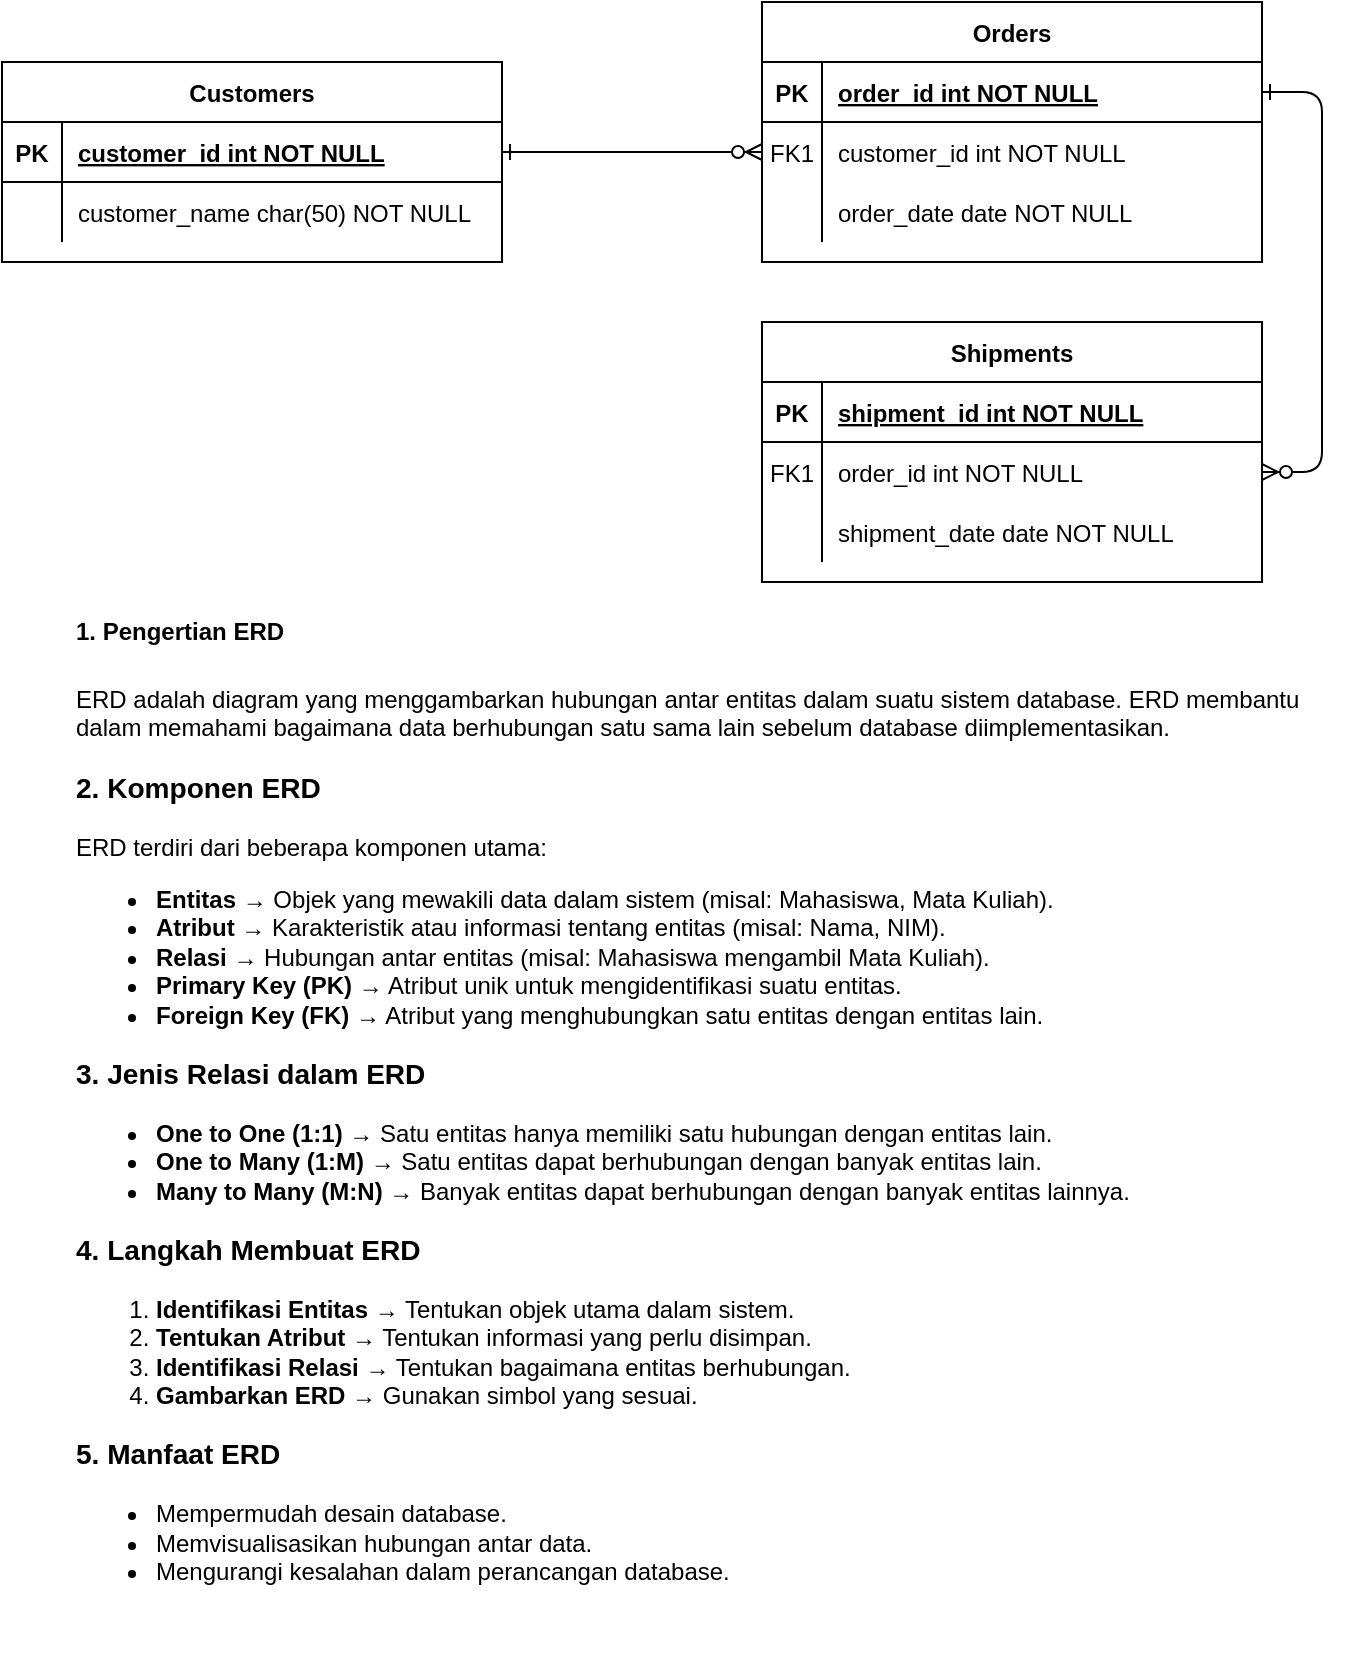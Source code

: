 <mxfile version="26.0.11" pages="7">
  <diagram id="R2lEEEUBdFMjLlhIrx00" name="Template">
    <mxGraphModel dx="1085" dy="581" grid="1" gridSize="10" guides="1" tooltips="1" connect="1" arrows="1" fold="1" page="1" pageScale="1" pageWidth="850" pageHeight="1100" math="0" shadow="0" extFonts="Permanent Marker^https://fonts.googleapis.com/css?family=Permanent+Marker">
      <root>
        <mxCell id="0" />
        <mxCell id="1" parent="0" />
        <mxCell id="C-vyLk0tnHw3VtMMgP7b-1" value="" style="edgeStyle=entityRelationEdgeStyle;endArrow=ERzeroToMany;startArrow=ERone;endFill=1;startFill=0;" parent="1" source="C-vyLk0tnHw3VtMMgP7b-24" target="C-vyLk0tnHw3VtMMgP7b-6" edge="1">
          <mxGeometry width="100" height="100" relative="1" as="geometry">
            <mxPoint x="340" y="720" as="sourcePoint" />
            <mxPoint x="440" y="620" as="targetPoint" />
          </mxGeometry>
        </mxCell>
        <mxCell id="C-vyLk0tnHw3VtMMgP7b-12" value="" style="edgeStyle=entityRelationEdgeStyle;endArrow=ERzeroToMany;startArrow=ERone;endFill=1;startFill=0;" parent="1" source="C-vyLk0tnHw3VtMMgP7b-3" target="C-vyLk0tnHw3VtMMgP7b-17" edge="1">
          <mxGeometry width="100" height="100" relative="1" as="geometry">
            <mxPoint x="400" y="180" as="sourcePoint" />
            <mxPoint x="460" y="205" as="targetPoint" />
          </mxGeometry>
        </mxCell>
        <mxCell id="C-vyLk0tnHw3VtMMgP7b-2" value="Orders" style="shape=table;startSize=30;container=1;collapsible=1;childLayout=tableLayout;fixedRows=1;rowLines=0;fontStyle=1;align=center;resizeLast=1;" parent="1" vertex="1">
          <mxGeometry x="450" y="120" width="250" height="130" as="geometry" />
        </mxCell>
        <mxCell id="C-vyLk0tnHw3VtMMgP7b-3" value="" style="shape=partialRectangle;collapsible=0;dropTarget=0;pointerEvents=0;fillColor=none;points=[[0,0.5],[1,0.5]];portConstraint=eastwest;top=0;left=0;right=0;bottom=1;" parent="C-vyLk0tnHw3VtMMgP7b-2" vertex="1">
          <mxGeometry y="30" width="250" height="30" as="geometry" />
        </mxCell>
        <mxCell id="C-vyLk0tnHw3VtMMgP7b-4" value="PK" style="shape=partialRectangle;overflow=hidden;connectable=0;fillColor=none;top=0;left=0;bottom=0;right=0;fontStyle=1;" parent="C-vyLk0tnHw3VtMMgP7b-3" vertex="1">
          <mxGeometry width="30" height="30" as="geometry" />
        </mxCell>
        <mxCell id="C-vyLk0tnHw3VtMMgP7b-5" value="order_id int NOT NULL " style="shape=partialRectangle;overflow=hidden;connectable=0;fillColor=none;top=0;left=0;bottom=0;right=0;align=left;spacingLeft=6;fontStyle=5;" parent="C-vyLk0tnHw3VtMMgP7b-3" vertex="1">
          <mxGeometry x="30" width="220" height="30" as="geometry" />
        </mxCell>
        <mxCell id="C-vyLk0tnHw3VtMMgP7b-6" value="" style="shape=partialRectangle;collapsible=0;dropTarget=0;pointerEvents=0;fillColor=none;points=[[0,0.5],[1,0.5]];portConstraint=eastwest;top=0;left=0;right=0;bottom=0;" parent="C-vyLk0tnHw3VtMMgP7b-2" vertex="1">
          <mxGeometry y="60" width="250" height="30" as="geometry" />
        </mxCell>
        <mxCell id="C-vyLk0tnHw3VtMMgP7b-7" value="FK1" style="shape=partialRectangle;overflow=hidden;connectable=0;fillColor=none;top=0;left=0;bottom=0;right=0;" parent="C-vyLk0tnHw3VtMMgP7b-6" vertex="1">
          <mxGeometry width="30" height="30" as="geometry" />
        </mxCell>
        <mxCell id="C-vyLk0tnHw3VtMMgP7b-8" value="customer_id int NOT NULL" style="shape=partialRectangle;overflow=hidden;connectable=0;fillColor=none;top=0;left=0;bottom=0;right=0;align=left;spacingLeft=6;" parent="C-vyLk0tnHw3VtMMgP7b-6" vertex="1">
          <mxGeometry x="30" width="220" height="30" as="geometry" />
        </mxCell>
        <mxCell id="C-vyLk0tnHw3VtMMgP7b-9" value="" style="shape=partialRectangle;collapsible=0;dropTarget=0;pointerEvents=0;fillColor=none;points=[[0,0.5],[1,0.5]];portConstraint=eastwest;top=0;left=0;right=0;bottom=0;" parent="C-vyLk0tnHw3VtMMgP7b-2" vertex="1">
          <mxGeometry y="90" width="250" height="30" as="geometry" />
        </mxCell>
        <mxCell id="C-vyLk0tnHw3VtMMgP7b-10" value="" style="shape=partialRectangle;overflow=hidden;connectable=0;fillColor=none;top=0;left=0;bottom=0;right=0;" parent="C-vyLk0tnHw3VtMMgP7b-9" vertex="1">
          <mxGeometry width="30" height="30" as="geometry" />
        </mxCell>
        <mxCell id="C-vyLk0tnHw3VtMMgP7b-11" value="order_date date NOT NULL" style="shape=partialRectangle;overflow=hidden;connectable=0;fillColor=none;top=0;left=0;bottom=0;right=0;align=left;spacingLeft=6;" parent="C-vyLk0tnHw3VtMMgP7b-9" vertex="1">
          <mxGeometry x="30" width="220" height="30" as="geometry" />
        </mxCell>
        <mxCell id="C-vyLk0tnHw3VtMMgP7b-13" value="Shipments" style="shape=table;startSize=30;container=1;collapsible=1;childLayout=tableLayout;fixedRows=1;rowLines=0;fontStyle=1;align=center;resizeLast=1;" parent="1" vertex="1">
          <mxGeometry x="450" y="280" width="250" height="130" as="geometry" />
        </mxCell>
        <mxCell id="C-vyLk0tnHw3VtMMgP7b-14" value="" style="shape=partialRectangle;collapsible=0;dropTarget=0;pointerEvents=0;fillColor=none;points=[[0,0.5],[1,0.5]];portConstraint=eastwest;top=0;left=0;right=0;bottom=1;" parent="C-vyLk0tnHw3VtMMgP7b-13" vertex="1">
          <mxGeometry y="30" width="250" height="30" as="geometry" />
        </mxCell>
        <mxCell id="C-vyLk0tnHw3VtMMgP7b-15" value="PK" style="shape=partialRectangle;overflow=hidden;connectable=0;fillColor=none;top=0;left=0;bottom=0;right=0;fontStyle=1;" parent="C-vyLk0tnHw3VtMMgP7b-14" vertex="1">
          <mxGeometry width="30" height="30" as="geometry" />
        </mxCell>
        <mxCell id="C-vyLk0tnHw3VtMMgP7b-16" value="shipment_id int NOT NULL " style="shape=partialRectangle;overflow=hidden;connectable=0;fillColor=none;top=0;left=0;bottom=0;right=0;align=left;spacingLeft=6;fontStyle=5;" parent="C-vyLk0tnHw3VtMMgP7b-14" vertex="1">
          <mxGeometry x="30" width="220" height="30" as="geometry" />
        </mxCell>
        <mxCell id="C-vyLk0tnHw3VtMMgP7b-17" value="" style="shape=partialRectangle;collapsible=0;dropTarget=0;pointerEvents=0;fillColor=none;points=[[0,0.5],[1,0.5]];portConstraint=eastwest;top=0;left=0;right=0;bottom=0;" parent="C-vyLk0tnHw3VtMMgP7b-13" vertex="1">
          <mxGeometry y="60" width="250" height="30" as="geometry" />
        </mxCell>
        <mxCell id="C-vyLk0tnHw3VtMMgP7b-18" value="FK1" style="shape=partialRectangle;overflow=hidden;connectable=0;fillColor=none;top=0;left=0;bottom=0;right=0;" parent="C-vyLk0tnHw3VtMMgP7b-17" vertex="1">
          <mxGeometry width="30" height="30" as="geometry" />
        </mxCell>
        <mxCell id="C-vyLk0tnHw3VtMMgP7b-19" value="order_id int NOT NULL" style="shape=partialRectangle;overflow=hidden;connectable=0;fillColor=none;top=0;left=0;bottom=0;right=0;align=left;spacingLeft=6;" parent="C-vyLk0tnHw3VtMMgP7b-17" vertex="1">
          <mxGeometry x="30" width="220" height="30" as="geometry" />
        </mxCell>
        <mxCell id="C-vyLk0tnHw3VtMMgP7b-20" value="" style="shape=partialRectangle;collapsible=0;dropTarget=0;pointerEvents=0;fillColor=none;points=[[0,0.5],[1,0.5]];portConstraint=eastwest;top=0;left=0;right=0;bottom=0;" parent="C-vyLk0tnHw3VtMMgP7b-13" vertex="1">
          <mxGeometry y="90" width="250" height="30" as="geometry" />
        </mxCell>
        <mxCell id="C-vyLk0tnHw3VtMMgP7b-21" value="" style="shape=partialRectangle;overflow=hidden;connectable=0;fillColor=none;top=0;left=0;bottom=0;right=0;" parent="C-vyLk0tnHw3VtMMgP7b-20" vertex="1">
          <mxGeometry width="30" height="30" as="geometry" />
        </mxCell>
        <mxCell id="C-vyLk0tnHw3VtMMgP7b-22" value="shipment_date date NOT NULL" style="shape=partialRectangle;overflow=hidden;connectable=0;fillColor=none;top=0;left=0;bottom=0;right=0;align=left;spacingLeft=6;" parent="C-vyLk0tnHw3VtMMgP7b-20" vertex="1">
          <mxGeometry x="30" width="220" height="30" as="geometry" />
        </mxCell>
        <mxCell id="C-vyLk0tnHw3VtMMgP7b-23" value="Customers" style="shape=table;startSize=30;container=1;collapsible=1;childLayout=tableLayout;fixedRows=1;rowLines=0;fontStyle=1;align=center;resizeLast=1;" parent="1" vertex="1">
          <mxGeometry x="70" y="150" width="250" height="100" as="geometry" />
        </mxCell>
        <mxCell id="C-vyLk0tnHw3VtMMgP7b-24" value="" style="shape=partialRectangle;collapsible=0;dropTarget=0;pointerEvents=0;fillColor=none;points=[[0,0.5],[1,0.5]];portConstraint=eastwest;top=0;left=0;right=0;bottom=1;" parent="C-vyLk0tnHw3VtMMgP7b-23" vertex="1">
          <mxGeometry y="30" width="250" height="30" as="geometry" />
        </mxCell>
        <mxCell id="C-vyLk0tnHw3VtMMgP7b-25" value="PK" style="shape=partialRectangle;overflow=hidden;connectable=0;fillColor=none;top=0;left=0;bottom=0;right=0;fontStyle=1;" parent="C-vyLk0tnHw3VtMMgP7b-24" vertex="1">
          <mxGeometry width="30" height="30" as="geometry">
            <mxRectangle width="30" height="30" as="alternateBounds" />
          </mxGeometry>
        </mxCell>
        <mxCell id="C-vyLk0tnHw3VtMMgP7b-26" value="customer_id int NOT NULL " style="shape=partialRectangle;overflow=hidden;connectable=0;fillColor=none;top=0;left=0;bottom=0;right=0;align=left;spacingLeft=6;fontStyle=5;" parent="C-vyLk0tnHw3VtMMgP7b-24" vertex="1">
          <mxGeometry x="30" width="220" height="30" as="geometry">
            <mxRectangle width="220" height="30" as="alternateBounds" />
          </mxGeometry>
        </mxCell>
        <mxCell id="C-vyLk0tnHw3VtMMgP7b-27" value="" style="shape=partialRectangle;collapsible=0;dropTarget=0;pointerEvents=0;fillColor=none;points=[[0,0.5],[1,0.5]];portConstraint=eastwest;top=0;left=0;right=0;bottom=0;" parent="C-vyLk0tnHw3VtMMgP7b-23" vertex="1">
          <mxGeometry y="60" width="250" height="30" as="geometry" />
        </mxCell>
        <mxCell id="C-vyLk0tnHw3VtMMgP7b-28" value="" style="shape=partialRectangle;overflow=hidden;connectable=0;fillColor=none;top=0;left=0;bottom=0;right=0;" parent="C-vyLk0tnHw3VtMMgP7b-27" vertex="1">
          <mxGeometry width="30" height="30" as="geometry">
            <mxRectangle width="30" height="30" as="alternateBounds" />
          </mxGeometry>
        </mxCell>
        <mxCell id="C-vyLk0tnHw3VtMMgP7b-29" value="customer_name char(50) NOT NULL" style="shape=partialRectangle;overflow=hidden;connectable=0;fillColor=none;top=0;left=0;bottom=0;right=0;align=left;spacingLeft=6;" parent="C-vyLk0tnHw3VtMMgP7b-27" vertex="1">
          <mxGeometry x="30" width="220" height="30" as="geometry">
            <mxRectangle width="220" height="30" as="alternateBounds" />
          </mxGeometry>
        </mxCell>
        <mxCell id="PSfn7GbLw3up32l8vv9P-1" value="&lt;h1 style=&quot;margin-top: 0px;&quot;&gt;&lt;strong style=&quot;background-color: transparent; color: light-dark(rgb(0, 0, 0), rgb(255, 255, 255)); font-size: 12px;&quot;&gt;1. Pengertian ERD&lt;/strong&gt;&lt;/h1&gt;&lt;p&gt;ERD adalah diagram yang menggambarkan hubungan antar entitas dalam suatu sistem database. ERD membantu dalam memahami bagaimana data berhubungan satu sama lain sebelum database diimplementasikan.&lt;/p&gt;&lt;h3&gt;&lt;strong&gt;2. Komponen ERD&lt;/strong&gt;&lt;/h3&gt;&lt;p&gt;ERD terdiri dari beberapa komponen utama:&lt;/p&gt;&lt;ul&gt;&lt;li&gt;&lt;strong&gt;Entitas&lt;/strong&gt; → Objek yang mewakili data dalam sistem (misal: Mahasiswa, Mata Kuliah).&lt;/li&gt;&lt;li&gt;&lt;strong&gt;Atribut&lt;/strong&gt; → Karakteristik atau informasi tentang entitas (misal: Nama, NIM).&lt;/li&gt;&lt;li&gt;&lt;strong&gt;Relasi&lt;/strong&gt; → Hubungan antar entitas (misal: Mahasiswa mengambil Mata Kuliah).&lt;/li&gt;&lt;li&gt;&lt;strong&gt;Primary Key (PK)&lt;/strong&gt; → Atribut unik untuk mengidentifikasi suatu entitas.&lt;/li&gt;&lt;li&gt;&lt;strong&gt;Foreign Key (FK)&lt;/strong&gt; → Atribut yang menghubungkan satu entitas dengan entitas lain.&lt;/li&gt;&lt;/ul&gt;&lt;h3&gt;&lt;strong&gt;3. Jenis Relasi dalam ERD&lt;/strong&gt;&lt;/h3&gt;&lt;ul&gt;&lt;li&gt;&lt;strong&gt;One to One (1:1)&lt;/strong&gt; → Satu entitas hanya memiliki satu hubungan dengan entitas lain.&lt;/li&gt;&lt;li&gt;&lt;strong&gt;One to Many (1:M)&lt;/strong&gt; → Satu entitas dapat berhubungan dengan banyak entitas lain.&lt;/li&gt;&lt;li&gt;&lt;strong&gt;Many to Many (M:N)&lt;/strong&gt; → Banyak entitas dapat berhubungan dengan banyak entitas lainnya.&lt;/li&gt;&lt;/ul&gt;&lt;h3&gt;&lt;strong&gt;4. Langkah Membuat ERD&lt;/strong&gt;&lt;/h3&gt;&lt;ol&gt;&lt;li&gt;&lt;strong&gt;Identifikasi Entitas&lt;/strong&gt; → Tentukan objek utama dalam sistem.&lt;/li&gt;&lt;li&gt;&lt;strong&gt;Tentukan Atribut&lt;/strong&gt; → Tentukan informasi yang perlu disimpan.&lt;/li&gt;&lt;li&gt;&lt;strong&gt;Identifikasi Relasi&lt;/strong&gt; → Tentukan bagaimana entitas berhubungan.&lt;/li&gt;&lt;li&gt;&lt;strong&gt;Gambarkan ERD&lt;/strong&gt; → Gunakan simbol yang sesuai.&lt;/li&gt;&lt;/ol&gt;&lt;h3&gt;&lt;strong&gt;5. Manfaat ERD&lt;/strong&gt;&lt;/h3&gt;&lt;ul&gt;&lt;li&gt;Mempermudah desain database.&lt;/li&gt;&lt;li&gt;Memvisualisasikan hubungan antar data.&lt;/li&gt;&lt;li&gt;Mengurangi kesalahan dalam perancangan database.&lt;/li&gt;&lt;/ul&gt;" style="text;html=1;whiteSpace=wrap;overflow=hidden;rounded=0;" vertex="1" parent="1">
          <mxGeometry x="105" y="410" width="640" height="540" as="geometry" />
        </mxCell>
      </root>
    </mxGraphModel>
  </diagram>
  <diagram id="alKDMHfeBQ2ZAtqFGHBX" name="ijanujanjajan">
    <mxGraphModel grid="1" page="1" gridSize="10" guides="1" tooltips="1" connect="1" arrows="1" fold="1" pageScale="1" pageWidth="850" pageHeight="1100" math="0" shadow="0">
      <root>
        <mxCell id="0" />
        <mxCell id="1" parent="0" />
        <mxCell id="4qC1lmDTtcemMpcDV6s7-1" value="Pengajuan Kategori Cuti" style="shape=table;startSize=30;container=1;collapsible=1;childLayout=tableLayout;fixedRows=1;rowLines=0;fontStyle=1;align=center;resizeLast=1;" parent="1" vertex="1">
          <mxGeometry x="50" y="470" width="420" height="100" as="geometry" />
        </mxCell>
        <mxCell id="4qC1lmDTtcemMpcDV6s7-2" value="" style="shape=partialRectangle;collapsible=0;dropTarget=0;pointerEvents=0;fillColor=none;points=[[0,0.5],[1,0.5]];portConstraint=eastwest;top=0;left=0;right=0;bottom=1;" parent="4qC1lmDTtcemMpcDV6s7-1" vertex="1">
          <mxGeometry y="30" width="420" height="30" as="geometry" />
        </mxCell>
        <mxCell id="4qC1lmDTtcemMpcDV6s7-3" value="PK" style="shape=partialRectangle;overflow=hidden;connectable=0;fillColor=none;top=0;left=0;bottom=0;right=0;fontStyle=1;" parent="4qC1lmDTtcemMpcDV6s7-2" vertex="1">
          <mxGeometry width="30" height="30" as="geometry">
            <mxRectangle width="30" height="30" as="alternateBounds" />
          </mxGeometry>
        </mxCell>
        <mxCell id="4qC1lmDTtcemMpcDV6s7-4" value="id_pengajuan_kategori_cuti  (INT) NOT NULL" style="shape=partialRectangle;overflow=hidden;connectable=0;fillColor=none;top=0;left=0;bottom=0;right=0;align=left;spacingLeft=6;fontStyle=5;" parent="4qC1lmDTtcemMpcDV6s7-2" vertex="1">
          <mxGeometry x="30" width="390" height="30" as="geometry">
            <mxRectangle width="390" height="30" as="alternateBounds" />
          </mxGeometry>
        </mxCell>
        <mxCell id="4qC1lmDTtcemMpcDV6s7-5" value="" style="shape=partialRectangle;collapsible=0;dropTarget=0;pointerEvents=0;fillColor=none;points=[[0,0.5],[1,0.5]];portConstraint=eastwest;top=0;left=0;right=0;bottom=0;" parent="4qC1lmDTtcemMpcDV6s7-1" vertex="1">
          <mxGeometry y="60" width="420" height="30" as="geometry" />
        </mxCell>
        <mxCell id="4qC1lmDTtcemMpcDV6s7-6" value="FK1" style="shape=partialRectangle;overflow=hidden;connectable=0;fillColor=none;top=0;left=0;bottom=0;right=0;" parent="4qC1lmDTtcemMpcDV6s7-5" vertex="1">
          <mxGeometry width="30" height="30" as="geometry">
            <mxRectangle width="30" height="30" as="alternateBounds" />
          </mxGeometry>
        </mxCell>
        <mxCell id="4qC1lmDTtcemMpcDV6s7-7" value="nama_pengajuan_kategori_cuti (VARCHAR 100) NOT NULL" style="shape=partialRectangle;overflow=hidden;connectable=0;fillColor=none;top=0;left=0;bottom=0;right=0;align=left;spacingLeft=6;" parent="4qC1lmDTtcemMpcDV6s7-5" vertex="1">
          <mxGeometry x="30" width="390" height="30" as="geometry">
            <mxRectangle width="390" height="30" as="alternateBounds" />
          </mxGeometry>
        </mxCell>
        <mxCell id="N2hFdZ1R3dQcqiWxa6SZ-1" value="Permintaan Cuti" style="shape=table;startSize=30;container=1;collapsible=1;childLayout=tableLayout;fixedRows=1;rowLines=0;fontStyle=1;align=center;resizeLast=1;" parent="1" vertex="1">
          <mxGeometry x="600" y="190" width="420" height="250" as="geometry" />
        </mxCell>
        <mxCell id="N2hFdZ1R3dQcqiWxa6SZ-2" value="" style="shape=partialRectangle;collapsible=0;dropTarget=0;pointerEvents=0;fillColor=none;points=[[0,0.5],[1,0.5]];portConstraint=eastwest;top=0;left=0;right=0;bottom=1;" parent="N2hFdZ1R3dQcqiWxa6SZ-1" vertex="1">
          <mxGeometry y="30" width="420" height="30" as="geometry" />
        </mxCell>
        <mxCell id="N2hFdZ1R3dQcqiWxa6SZ-3" value="PK" style="shape=partialRectangle;overflow=hidden;connectable=0;fillColor=none;top=0;left=0;bottom=0;right=0;fontStyle=1;" parent="N2hFdZ1R3dQcqiWxa6SZ-2" vertex="1">
          <mxGeometry width="30" height="30" as="geometry">
            <mxRectangle width="30" height="30" as="alternateBounds" />
          </mxGeometry>
        </mxCell>
        <mxCell id="N2hFdZ1R3dQcqiWxa6SZ-4" value="id_permintaan_cuti (INT) NOT NULL" style="shape=partialRectangle;overflow=hidden;connectable=0;fillColor=none;top=0;left=0;bottom=0;right=0;align=left;spacingLeft=6;fontStyle=5;" parent="N2hFdZ1R3dQcqiWxa6SZ-2" vertex="1">
          <mxGeometry x="30" width="390" height="30" as="geometry">
            <mxRectangle width="390" height="30" as="alternateBounds" />
          </mxGeometry>
        </mxCell>
        <mxCell id="N2hFdZ1R3dQcqiWxa6SZ-5" value="" style="shape=partialRectangle;collapsible=0;dropTarget=0;pointerEvents=0;fillColor=none;points=[[0,0.5],[1,0.5]];portConstraint=eastwest;top=0;left=0;right=0;bottom=0;" parent="N2hFdZ1R3dQcqiWxa6SZ-1" vertex="1">
          <mxGeometry y="60" width="420" height="30" as="geometry" />
        </mxCell>
        <mxCell id="N2hFdZ1R3dQcqiWxa6SZ-6" value="FK1" style="shape=partialRectangle;overflow=hidden;connectable=0;fillColor=none;top=0;left=0;bottom=0;right=0;" parent="N2hFdZ1R3dQcqiWxa6SZ-5" vertex="1">
          <mxGeometry width="30" height="30" as="geometry">
            <mxRectangle width="30" height="30" as="alternateBounds" />
          </mxGeometry>
        </mxCell>
        <mxCell id="N2hFdZ1R3dQcqiWxa6SZ-7" value="id_karyawan_permintaan_cuti (INT) NOT NULL" style="shape=partialRectangle;overflow=hidden;connectable=0;fillColor=none;top=0;left=0;bottom=0;right=0;align=left;spacingLeft=6;" parent="N2hFdZ1R3dQcqiWxa6SZ-5" vertex="1">
          <mxGeometry x="30" width="390" height="30" as="geometry">
            <mxRectangle width="390" height="30" as="alternateBounds" />
          </mxGeometry>
        </mxCell>
        <mxCell id="N2hFdZ1R3dQcqiWxa6SZ-11" style="shape=partialRectangle;collapsible=0;dropTarget=0;pointerEvents=0;fillColor=none;points=[[0,0.5],[1,0.5]];portConstraint=eastwest;top=0;left=0;right=0;bottom=0;" parent="N2hFdZ1R3dQcqiWxa6SZ-1" vertex="1">
          <mxGeometry y="90" width="420" height="30" as="geometry" />
        </mxCell>
        <mxCell id="N2hFdZ1R3dQcqiWxa6SZ-12" style="shape=partialRectangle;overflow=hidden;connectable=0;fillColor=none;top=0;left=0;bottom=0;right=0;" parent="N2hFdZ1R3dQcqiWxa6SZ-11" vertex="1">
          <mxGeometry width="30" height="30" as="geometry">
            <mxRectangle width="30" height="30" as="alternateBounds" />
          </mxGeometry>
        </mxCell>
        <mxCell id="N2hFdZ1R3dQcqiWxa6SZ-13" value="id_kategori_cuti (INT) NOT NULL" style="shape=partialRectangle;overflow=hidden;connectable=0;fillColor=none;top=0;left=0;bottom=0;right=0;align=left;spacingLeft=6;" parent="N2hFdZ1R3dQcqiWxa6SZ-11" vertex="1">
          <mxGeometry x="30" width="390" height="30" as="geometry">
            <mxRectangle width="390" height="30" as="alternateBounds" />
          </mxGeometry>
        </mxCell>
        <mxCell id="N2hFdZ1R3dQcqiWxa6SZ-14" style="shape=partialRectangle;collapsible=0;dropTarget=0;pointerEvents=0;fillColor=none;points=[[0,0.5],[1,0.5]];portConstraint=eastwest;top=0;left=0;right=0;bottom=0;" parent="N2hFdZ1R3dQcqiWxa6SZ-1" vertex="1">
          <mxGeometry y="120" width="420" height="30" as="geometry" />
        </mxCell>
        <mxCell id="N2hFdZ1R3dQcqiWxa6SZ-15" style="shape=partialRectangle;overflow=hidden;connectable=0;fillColor=none;top=0;left=0;bottom=0;right=0;" parent="N2hFdZ1R3dQcqiWxa6SZ-14" vertex="1">
          <mxGeometry width="30" height="30" as="geometry">
            <mxRectangle width="30" height="30" as="alternateBounds" />
          </mxGeometry>
        </mxCell>
        <mxCell id="N2hFdZ1R3dQcqiWxa6SZ-16" value="Tanggal_Mulai (DATE) NOT NULL" style="shape=partialRectangle;overflow=hidden;connectable=0;fillColor=none;top=0;left=0;bottom=0;right=0;align=left;spacingLeft=6;" parent="N2hFdZ1R3dQcqiWxa6SZ-14" vertex="1">
          <mxGeometry x="30" width="390" height="30" as="geometry">
            <mxRectangle width="390" height="30" as="alternateBounds" />
          </mxGeometry>
        </mxCell>
        <mxCell id="N2hFdZ1R3dQcqiWxa6SZ-23" style="shape=partialRectangle;collapsible=0;dropTarget=0;pointerEvents=0;fillColor=none;points=[[0,0.5],[1,0.5]];portConstraint=eastwest;top=0;left=0;right=0;bottom=0;" parent="N2hFdZ1R3dQcqiWxa6SZ-1" vertex="1">
          <mxGeometry y="150" width="420" height="30" as="geometry" />
        </mxCell>
        <mxCell id="N2hFdZ1R3dQcqiWxa6SZ-24" style="shape=partialRectangle;overflow=hidden;connectable=0;fillColor=none;top=0;left=0;bottom=0;right=0;" parent="N2hFdZ1R3dQcqiWxa6SZ-23" vertex="1">
          <mxGeometry width="30" height="30" as="geometry">
            <mxRectangle width="30" height="30" as="alternateBounds" />
          </mxGeometry>
        </mxCell>
        <mxCell id="N2hFdZ1R3dQcqiWxa6SZ-25" value="Tanggal_Selesai (DATE) NOT NULL" style="shape=partialRectangle;overflow=hidden;connectable=0;fillColor=none;top=0;left=0;bottom=0;right=0;align=left;spacingLeft=6;" parent="N2hFdZ1R3dQcqiWxa6SZ-23" vertex="1">
          <mxGeometry x="30" width="390" height="30" as="geometry">
            <mxRectangle width="390" height="30" as="alternateBounds" />
          </mxGeometry>
        </mxCell>
        <mxCell id="N2hFdZ1R3dQcqiWxa6SZ-26" style="shape=partialRectangle;collapsible=0;dropTarget=0;pointerEvents=0;fillColor=none;points=[[0,0.5],[1,0.5]];portConstraint=eastwest;top=0;left=0;right=0;bottom=0;" parent="N2hFdZ1R3dQcqiWxa6SZ-1" vertex="1">
          <mxGeometry y="180" width="420" height="30" as="geometry" />
        </mxCell>
        <mxCell id="N2hFdZ1R3dQcqiWxa6SZ-27" style="shape=partialRectangle;overflow=hidden;connectable=0;fillColor=none;top=0;left=0;bottom=0;right=0;" parent="N2hFdZ1R3dQcqiWxa6SZ-26" vertex="1">
          <mxGeometry width="30" height="30" as="geometry">
            <mxRectangle width="30" height="30" as="alternateBounds" />
          </mxGeometry>
        </mxCell>
        <mxCell id="N2hFdZ1R3dQcqiWxa6SZ-28" value="Status_Persetujuan (VARCHAR 100) NOT NULL" style="shape=partialRectangle;overflow=hidden;connectable=0;fillColor=none;top=0;left=0;bottom=0;right=0;align=left;spacingLeft=6;" parent="N2hFdZ1R3dQcqiWxa6SZ-26" vertex="1">
          <mxGeometry x="30" width="390" height="30" as="geometry">
            <mxRectangle width="390" height="30" as="alternateBounds" />
          </mxGeometry>
        </mxCell>
        <mxCell id="N2hFdZ1R3dQcqiWxa6SZ-29" style="shape=partialRectangle;collapsible=0;dropTarget=0;pointerEvents=0;fillColor=none;points=[[0,0.5],[1,0.5]];portConstraint=eastwest;top=0;left=0;right=0;bottom=0;" parent="N2hFdZ1R3dQcqiWxa6SZ-1" vertex="1">
          <mxGeometry y="210" width="420" height="30" as="geometry" />
        </mxCell>
        <mxCell id="N2hFdZ1R3dQcqiWxa6SZ-30" style="shape=partialRectangle;overflow=hidden;connectable=0;fillColor=none;top=0;left=0;bottom=0;right=0;" parent="N2hFdZ1R3dQcqiWxa6SZ-29" vertex="1">
          <mxGeometry width="30" height="30" as="geometry">
            <mxRectangle width="30" height="30" as="alternateBounds" />
          </mxGeometry>
        </mxCell>
        <mxCell id="N2hFdZ1R3dQcqiWxa6SZ-31" value="ID_Manager (INT) NOT NULL" style="shape=partialRectangle;overflow=hidden;connectable=0;fillColor=none;top=0;left=0;bottom=0;right=0;align=left;spacingLeft=6;" parent="N2hFdZ1R3dQcqiWxa6SZ-29" vertex="1">
          <mxGeometry x="30" width="390" height="30" as="geometry">
            <mxRectangle width="390" height="30" as="alternateBounds" />
          </mxGeometry>
        </mxCell>
        <mxCell id="N2hFdZ1R3dQcqiWxa6SZ-32" value="Jatah Cuti" style="shape=table;startSize=30;container=1;collapsible=1;childLayout=tableLayout;fixedRows=1;rowLines=0;fontStyle=1;align=center;resizeLast=1;" parent="1" vertex="1">
          <mxGeometry x="600" y="480" width="420" height="120" as="geometry" />
        </mxCell>
        <mxCell id="N2hFdZ1R3dQcqiWxa6SZ-33" value="" style="shape=partialRectangle;collapsible=0;dropTarget=0;pointerEvents=0;fillColor=none;points=[[0,0.5],[1,0.5]];portConstraint=eastwest;top=0;left=0;right=0;bottom=1;" parent="N2hFdZ1R3dQcqiWxa6SZ-32" vertex="1">
          <mxGeometry y="30" width="420" height="30" as="geometry" />
        </mxCell>
        <mxCell id="N2hFdZ1R3dQcqiWxa6SZ-34" value="PK" style="shape=partialRectangle;overflow=hidden;connectable=0;fillColor=none;top=0;left=0;bottom=0;right=0;fontStyle=1;" parent="N2hFdZ1R3dQcqiWxa6SZ-33" vertex="1">
          <mxGeometry width="30" height="30" as="geometry">
            <mxRectangle width="30" height="30" as="alternateBounds" />
          </mxGeometry>
        </mxCell>
        <mxCell id="N2hFdZ1R3dQcqiWxa6SZ-35" value="id_jatah_cuti (INT) NOT NULL" style="shape=partialRectangle;overflow=hidden;connectable=0;fillColor=none;top=0;left=0;bottom=0;right=0;align=left;spacingLeft=6;fontStyle=5;" parent="N2hFdZ1R3dQcqiWxa6SZ-33" vertex="1">
          <mxGeometry x="30" width="390" height="30" as="geometry">
            <mxRectangle width="390" height="30" as="alternateBounds" />
          </mxGeometry>
        </mxCell>
        <mxCell id="N2hFdZ1R3dQcqiWxa6SZ-36" value="" style="shape=partialRectangle;collapsible=0;dropTarget=0;pointerEvents=0;fillColor=none;points=[[0,0.5],[1,0.5]];portConstraint=eastwest;top=0;left=0;right=0;bottom=0;" parent="N2hFdZ1R3dQcqiWxa6SZ-32" vertex="1">
          <mxGeometry y="60" width="420" height="30" as="geometry" />
        </mxCell>
        <mxCell id="N2hFdZ1R3dQcqiWxa6SZ-37" value="FK1" style="shape=partialRectangle;overflow=hidden;connectable=0;fillColor=none;top=0;left=0;bottom=0;right=0;" parent="N2hFdZ1R3dQcqiWxa6SZ-36" vertex="1">
          <mxGeometry width="30" height="30" as="geometry">
            <mxRectangle width="30" height="30" as="alternateBounds" />
          </mxGeometry>
        </mxCell>
        <mxCell id="N2hFdZ1R3dQcqiWxa6SZ-38" value="id_Kategori_cuti (INT) NOT NULL" style="shape=partialRectangle;overflow=hidden;connectable=0;fillColor=none;top=0;left=0;bottom=0;right=0;align=left;spacingLeft=6;" parent="N2hFdZ1R3dQcqiWxa6SZ-36" vertex="1">
          <mxGeometry x="30" width="390" height="30" as="geometry">
            <mxRectangle width="390" height="30" as="alternateBounds" />
          </mxGeometry>
        </mxCell>
        <mxCell id="N2hFdZ1R3dQcqiWxa6SZ-39" style="shape=partialRectangle;collapsible=0;dropTarget=0;pointerEvents=0;fillColor=none;points=[[0,0.5],[1,0.5]];portConstraint=eastwest;top=0;left=0;right=0;bottom=0;" parent="N2hFdZ1R3dQcqiWxa6SZ-32" vertex="1">
          <mxGeometry y="90" width="420" height="30" as="geometry" />
        </mxCell>
        <mxCell id="N2hFdZ1R3dQcqiWxa6SZ-40" style="shape=partialRectangle;overflow=hidden;connectable=0;fillColor=none;top=0;left=0;bottom=0;right=0;" parent="N2hFdZ1R3dQcqiWxa6SZ-39" vertex="1">
          <mxGeometry width="30" height="30" as="geometry">
            <mxRectangle width="30" height="30" as="alternateBounds" />
          </mxGeometry>
        </mxCell>
        <mxCell id="N2hFdZ1R3dQcqiWxa6SZ-41" value="Nama_kategori_cuti (VARCHAR) NOT NULL" style="shape=partialRectangle;overflow=hidden;connectable=0;fillColor=none;top=0;left=0;bottom=0;right=0;align=left;spacingLeft=6;" parent="N2hFdZ1R3dQcqiWxa6SZ-39" vertex="1">
          <mxGeometry x="30" width="390" height="30" as="geometry">
            <mxRectangle width="390" height="30" as="alternateBounds" />
          </mxGeometry>
        </mxCell>
        <mxCell id="N2hFdZ1R3dQcqiWxa6SZ-54" value="Saldo Cuti" style="shape=table;startSize=30;container=1;collapsible=1;childLayout=tableLayout;fixedRows=1;rowLines=0;fontStyle=1;align=center;resizeLast=1;" parent="1" vertex="1">
          <mxGeometry x="600" y="640" width="420" height="150" as="geometry" />
        </mxCell>
        <mxCell id="N2hFdZ1R3dQcqiWxa6SZ-55" value="" style="shape=partialRectangle;collapsible=0;dropTarget=0;pointerEvents=0;fillColor=none;points=[[0,0.5],[1,0.5]];portConstraint=eastwest;top=0;left=0;right=0;bottom=1;" parent="N2hFdZ1R3dQcqiWxa6SZ-54" vertex="1">
          <mxGeometry y="30" width="420" height="30" as="geometry" />
        </mxCell>
        <mxCell id="N2hFdZ1R3dQcqiWxa6SZ-56" value="PK" style="shape=partialRectangle;overflow=hidden;connectable=0;fillColor=none;top=0;left=0;bottom=0;right=0;fontStyle=1;" parent="N2hFdZ1R3dQcqiWxa6SZ-55" vertex="1">
          <mxGeometry width="30" height="30" as="geometry">
            <mxRectangle width="30" height="30" as="alternateBounds" />
          </mxGeometry>
        </mxCell>
        <mxCell id="N2hFdZ1R3dQcqiWxa6SZ-57" value="id_saldo_cuti (INT) NOT NULL" style="shape=partialRectangle;overflow=hidden;connectable=0;fillColor=none;top=0;left=0;bottom=0;right=0;align=left;spacingLeft=6;fontStyle=5;" parent="N2hFdZ1R3dQcqiWxa6SZ-55" vertex="1">
          <mxGeometry x="30" width="390" height="30" as="geometry">
            <mxRectangle width="390" height="30" as="alternateBounds" />
          </mxGeometry>
        </mxCell>
        <mxCell id="N2hFdZ1R3dQcqiWxa6SZ-58" value="" style="shape=partialRectangle;collapsible=0;dropTarget=0;pointerEvents=0;fillColor=none;points=[[0,0.5],[1,0.5]];portConstraint=eastwest;top=0;left=0;right=0;bottom=0;" parent="N2hFdZ1R3dQcqiWxa6SZ-54" vertex="1">
          <mxGeometry y="60" width="420" height="30" as="geometry" />
        </mxCell>
        <mxCell id="N2hFdZ1R3dQcqiWxa6SZ-59" value="FK1" style="shape=partialRectangle;overflow=hidden;connectable=0;fillColor=none;top=0;left=0;bottom=0;right=0;" parent="N2hFdZ1R3dQcqiWxa6SZ-58" vertex="1">
          <mxGeometry width="30" height="30" as="geometry">
            <mxRectangle width="30" height="30" as="alternateBounds" />
          </mxGeometry>
        </mxCell>
        <mxCell id="N2hFdZ1R3dQcqiWxa6SZ-60" value="id_karyawan (INT) NOT NULL" style="shape=partialRectangle;overflow=hidden;connectable=0;fillColor=none;top=0;left=0;bottom=0;right=0;align=left;spacingLeft=6;" parent="N2hFdZ1R3dQcqiWxa6SZ-58" vertex="1">
          <mxGeometry x="30" width="390" height="30" as="geometry">
            <mxRectangle width="390" height="30" as="alternateBounds" />
          </mxGeometry>
        </mxCell>
        <mxCell id="N2hFdZ1R3dQcqiWxa6SZ-61" style="shape=partialRectangle;collapsible=0;dropTarget=0;pointerEvents=0;fillColor=none;points=[[0,0.5],[1,0.5]];portConstraint=eastwest;top=0;left=0;right=0;bottom=0;" parent="N2hFdZ1R3dQcqiWxa6SZ-54" vertex="1">
          <mxGeometry y="90" width="420" height="30" as="geometry" />
        </mxCell>
        <mxCell id="N2hFdZ1R3dQcqiWxa6SZ-62" style="shape=partialRectangle;overflow=hidden;connectable=0;fillColor=none;top=0;left=0;bottom=0;right=0;" parent="N2hFdZ1R3dQcqiWxa6SZ-61" vertex="1">
          <mxGeometry width="30" height="30" as="geometry">
            <mxRectangle width="30" height="30" as="alternateBounds" />
          </mxGeometry>
        </mxCell>
        <mxCell id="N2hFdZ1R3dQcqiWxa6SZ-63" value="Tahun (DATE) NOT NULL" style="shape=partialRectangle;overflow=hidden;connectable=0;fillColor=none;top=0;left=0;bottom=0;right=0;align=left;spacingLeft=6;" parent="N2hFdZ1R3dQcqiWxa6SZ-61" vertex="1">
          <mxGeometry x="30" width="390" height="30" as="geometry">
            <mxRectangle width="390" height="30" as="alternateBounds" />
          </mxGeometry>
        </mxCell>
        <mxCell id="y_K3uzRrjrDg89VXuTXI-1" style="shape=partialRectangle;collapsible=0;dropTarget=0;pointerEvents=0;fillColor=none;points=[[0,0.5],[1,0.5]];portConstraint=eastwest;top=0;left=0;right=0;bottom=0;" vertex="1" parent="N2hFdZ1R3dQcqiWxa6SZ-54">
          <mxGeometry y="120" width="420" height="30" as="geometry" />
        </mxCell>
        <mxCell id="y_K3uzRrjrDg89VXuTXI-2" style="shape=partialRectangle;overflow=hidden;connectable=0;fillColor=none;top=0;left=0;bottom=0;right=0;" vertex="1" parent="y_K3uzRrjrDg89VXuTXI-1">
          <mxGeometry width="30" height="30" as="geometry">
            <mxRectangle width="30" height="30" as="alternateBounds" />
          </mxGeometry>
        </mxCell>
        <mxCell id="y_K3uzRrjrDg89VXuTXI-3" value="jumlah_cuti_tersedia (INT) NOT NULL" style="shape=partialRectangle;overflow=hidden;connectable=0;fillColor=none;top=0;left=0;bottom=0;right=0;align=left;spacingLeft=6;" vertex="1" parent="y_K3uzRrjrDg89VXuTXI-1">
          <mxGeometry x="30" width="390" height="30" as="geometry">
            <mxRectangle width="390" height="30" as="alternateBounds" />
          </mxGeometry>
        </mxCell>
        <mxCell id="S897azqerReQUGI7OwCl-2" value="Persetujuan Cuti" style="shape=table;startSize=30;container=1;collapsible=1;childLayout=tableLayout;fixedRows=1;rowLines=0;fontStyle=1;align=center;resizeLast=1;" vertex="1" parent="1">
          <mxGeometry x="600" y="840" width="420" height="180" as="geometry" />
        </mxCell>
        <mxCell id="S897azqerReQUGI7OwCl-3" value="" style="shape=partialRectangle;collapsible=0;dropTarget=0;pointerEvents=0;fillColor=none;points=[[0,0.5],[1,0.5]];portConstraint=eastwest;top=0;left=0;right=0;bottom=1;" vertex="1" parent="S897azqerReQUGI7OwCl-2">
          <mxGeometry y="30" width="420" height="30" as="geometry" />
        </mxCell>
        <mxCell id="S897azqerReQUGI7OwCl-4" value="PK" style="shape=partialRectangle;overflow=hidden;connectable=0;fillColor=none;top=0;left=0;bottom=0;right=0;fontStyle=1;" vertex="1" parent="S897azqerReQUGI7OwCl-3">
          <mxGeometry width="30" height="30" as="geometry">
            <mxRectangle width="30" height="30" as="alternateBounds" />
          </mxGeometry>
        </mxCell>
        <mxCell id="S897azqerReQUGI7OwCl-5" value="id_persetujuan_cuti" style="shape=partialRectangle;overflow=hidden;connectable=0;fillColor=none;top=0;left=0;bottom=0;right=0;align=left;spacingLeft=6;fontStyle=5;" vertex="1" parent="S897azqerReQUGI7OwCl-3">
          <mxGeometry x="30" width="390" height="30" as="geometry">
            <mxRectangle width="390" height="30" as="alternateBounds" />
          </mxGeometry>
        </mxCell>
        <mxCell id="S897azqerReQUGI7OwCl-6" value="" style="shape=partialRectangle;collapsible=0;dropTarget=0;pointerEvents=0;fillColor=none;points=[[0,0.5],[1,0.5]];portConstraint=eastwest;top=0;left=0;right=0;bottom=0;" vertex="1" parent="S897azqerReQUGI7OwCl-2">
          <mxGeometry y="60" width="420" height="30" as="geometry" />
        </mxCell>
        <mxCell id="S897azqerReQUGI7OwCl-7" value="FK1" style="shape=partialRectangle;overflow=hidden;connectable=0;fillColor=none;top=0;left=0;bottom=0;right=0;" vertex="1" parent="S897azqerReQUGI7OwCl-6">
          <mxGeometry width="30" height="30" as="geometry">
            <mxRectangle width="30" height="30" as="alternateBounds" />
          </mxGeometry>
        </mxCell>
        <mxCell id="S897azqerReQUGI7OwCl-8" value="id_cuti" style="shape=partialRectangle;overflow=hidden;connectable=0;fillColor=none;top=0;left=0;bottom=0;right=0;align=left;spacingLeft=6;" vertex="1" parent="S897azqerReQUGI7OwCl-6">
          <mxGeometry x="30" width="390" height="30" as="geometry">
            <mxRectangle width="390" height="30" as="alternateBounds" />
          </mxGeometry>
        </mxCell>
        <mxCell id="S897azqerReQUGI7OwCl-9" style="shape=partialRectangle;collapsible=0;dropTarget=0;pointerEvents=0;fillColor=none;points=[[0,0.5],[1,0.5]];portConstraint=eastwest;top=0;left=0;right=0;bottom=0;" vertex="1" parent="S897azqerReQUGI7OwCl-2">
          <mxGeometry y="90" width="420" height="30" as="geometry" />
        </mxCell>
        <mxCell id="S897azqerReQUGI7OwCl-10" style="shape=partialRectangle;overflow=hidden;connectable=0;fillColor=none;top=0;left=0;bottom=0;right=0;" vertex="1" parent="S897azqerReQUGI7OwCl-9">
          <mxGeometry width="30" height="30" as="geometry">
            <mxRectangle width="30" height="30" as="alternateBounds" />
          </mxGeometry>
        </mxCell>
        <mxCell id="S897azqerReQUGI7OwCl-11" value="id_manager" style="shape=partialRectangle;overflow=hidden;connectable=0;fillColor=none;top=0;left=0;bottom=0;right=0;align=left;spacingLeft=6;" vertex="1" parent="S897azqerReQUGI7OwCl-9">
          <mxGeometry x="30" width="390" height="30" as="geometry">
            <mxRectangle width="390" height="30" as="alternateBounds" />
          </mxGeometry>
        </mxCell>
        <mxCell id="S897azqerReQUGI7OwCl-12" style="shape=partialRectangle;collapsible=0;dropTarget=0;pointerEvents=0;fillColor=none;points=[[0,0.5],[1,0.5]];portConstraint=eastwest;top=0;left=0;right=0;bottom=0;" vertex="1" parent="S897azqerReQUGI7OwCl-2">
          <mxGeometry y="120" width="420" height="30" as="geometry" />
        </mxCell>
        <mxCell id="S897azqerReQUGI7OwCl-13" style="shape=partialRectangle;overflow=hidden;connectable=0;fillColor=none;top=0;left=0;bottom=0;right=0;" vertex="1" parent="S897azqerReQUGI7OwCl-12">
          <mxGeometry width="30" height="30" as="geometry">
            <mxRectangle width="30" height="30" as="alternateBounds" />
          </mxGeometry>
        </mxCell>
        <mxCell id="S897azqerReQUGI7OwCl-14" value="status_persetujuan" style="shape=partialRectangle;overflow=hidden;connectable=0;fillColor=none;top=0;left=0;bottom=0;right=0;align=left;spacingLeft=6;" vertex="1" parent="S897azqerReQUGI7OwCl-12">
          <mxGeometry x="30" width="390" height="30" as="geometry">
            <mxRectangle width="390" height="30" as="alternateBounds" />
          </mxGeometry>
        </mxCell>
        <mxCell id="S897azqerReQUGI7OwCl-15" style="shape=partialRectangle;collapsible=0;dropTarget=0;pointerEvents=0;fillColor=none;points=[[0,0.5],[1,0.5]];portConstraint=eastwest;top=0;left=0;right=0;bottom=0;" vertex="1" parent="S897azqerReQUGI7OwCl-2">
          <mxGeometry y="150" width="420" height="30" as="geometry" />
        </mxCell>
        <mxCell id="S897azqerReQUGI7OwCl-16" style="shape=partialRectangle;overflow=hidden;connectable=0;fillColor=none;top=0;left=0;bottom=0;right=0;" vertex="1" parent="S897azqerReQUGI7OwCl-15">
          <mxGeometry width="30" height="30" as="geometry">
            <mxRectangle width="30" height="30" as="alternateBounds" />
          </mxGeometry>
        </mxCell>
        <mxCell id="S897azqerReQUGI7OwCl-17" value="tanggal_persetujuan" style="shape=partialRectangle;overflow=hidden;connectable=0;fillColor=none;top=0;left=0;bottom=0;right=0;align=left;spacingLeft=6;" vertex="1" parent="S897azqerReQUGI7OwCl-15">
          <mxGeometry x="30" width="390" height="30" as="geometry">
            <mxRectangle width="390" height="30" as="alternateBounds" />
          </mxGeometry>
        </mxCell>
        <mxCell id="NqZHiQF2IAg3LiCq4vNc-5" style="edgeStyle=orthogonalEdgeStyle;rounded=0;orthogonalLoop=1;jettySize=auto;html=1;exitX=1;exitY=0.5;exitDx=0;exitDy=0;entryX=-0.003;entryY=1.154;entryDx=0;entryDy=0;entryPerimeter=0;" edge="1" parent="1" source="4qC1lmDTtcemMpcDV6s7-5" target="N2hFdZ1R3dQcqiWxa6SZ-33">
          <mxGeometry relative="1" as="geometry">
            <Array as="points">
              <mxPoint x="470" y="540" />
              <mxPoint x="534" y="540" />
              <mxPoint x="534" y="545" />
            </Array>
          </mxGeometry>
        </mxCell>
        <mxCell id="NqZHiQF2IAg3LiCq4vNc-6" style="edgeStyle=orthogonalEdgeStyle;rounded=0;orthogonalLoop=1;jettySize=auto;html=1;exitX=1;exitY=0.5;exitDx=0;exitDy=0;entryX=0;entryY=0.5;entryDx=0;entryDy=0;" edge="1" parent="1" source="4qC1lmDTtcemMpcDV6s7-2" target="N2hFdZ1R3dQcqiWxa6SZ-11">
          <mxGeometry relative="1" as="geometry">
            <Array as="points">
              <mxPoint x="470" y="500" />
              <mxPoint x="535" y="500" />
              <mxPoint x="535" y="295" />
            </Array>
          </mxGeometry>
        </mxCell>
        <mxCell id="NqZHiQF2IAg3LiCq4vNc-7" style="edgeStyle=orthogonalEdgeStyle;rounded=0;orthogonalLoop=1;jettySize=auto;html=1;exitX=1.004;exitY=0.145;exitDx=0;exitDy=0;entryX=0;entryY=0.5;entryDx=0;entryDy=0;exitPerimeter=0;" edge="1" parent="1" source="4qC1lmDTtcemMpcDV6s7-5" target="N2hFdZ1R3dQcqiWxa6SZ-58">
          <mxGeometry relative="1" as="geometry">
            <Array as="points">
              <mxPoint x="472" y="520" />
              <mxPoint x="535" y="520" />
              <mxPoint x="535" y="715" />
            </Array>
          </mxGeometry>
        </mxCell>
        <mxCell id="NqZHiQF2IAg3LiCq4vNc-8" style="edgeStyle=orthogonalEdgeStyle;rounded=0;orthogonalLoop=1;jettySize=auto;html=1;exitX=1;exitY=0.5;exitDx=0;exitDy=0;entryX=0;entryY=0.5;entryDx=0;entryDy=0;" edge="1" parent="1" source="4qC1lmDTtcemMpcDV6s7-5" target="S897azqerReQUGI7OwCl-6">
          <mxGeometry relative="1" as="geometry">
            <Array as="points">
              <mxPoint x="470" y="560" />
              <mxPoint x="535" y="560" />
              <mxPoint x="535" y="915" />
            </Array>
          </mxGeometry>
        </mxCell>
      </root>
    </mxGraphModel>
  </diagram>
  <diagram id="zbhJyoS8qhGSxYPhkDyi" name="Ojan">
    <mxGraphModel dx="2150" dy="928" grid="1" gridSize="10" guides="1" tooltips="1" connect="1" arrows="1" fold="1" page="1" pageScale="1" pageWidth="827" pageHeight="1169" math="0" shadow="0">
      <root>
        <mxCell id="0" />
        <mxCell id="1" parent="0" />
        <mxCell id="whisIfx3pLbM4talUgW7-8" value="Karyawan" style="shape=table;startSize=30;container=1;collapsible=1;childLayout=tableLayout;fixedRows=1;rowLines=0;fontStyle=1;align=center;resizeLast=1;html=1;" vertex="1" parent="1">
          <mxGeometry x="370" y="210" width="280" height="380" as="geometry" />
        </mxCell>
        <mxCell id="whisIfx3pLbM4talUgW7-9" value="" style="shape=tableRow;horizontal=0;startSize=0;swimlaneHead=0;swimlaneBody=0;fillColor=none;collapsible=0;dropTarget=0;points=[[0,0.5],[1,0.5]];portConstraint=eastwest;top=0;left=0;right=0;bottom=1;" vertex="1" parent="whisIfx3pLbM4talUgW7-8">
          <mxGeometry y="30" width="280" height="30" as="geometry" />
        </mxCell>
        <mxCell id="whisIfx3pLbM4talUgW7-10" value="PK" style="shape=partialRectangle;connectable=0;fillColor=none;top=0;left=0;bottom=0;right=0;fontStyle=1;overflow=hidden;whiteSpace=wrap;html=1;" vertex="1" parent="whisIfx3pLbM4talUgW7-9">
          <mxGeometry width="30" height="30" as="geometry">
            <mxRectangle width="30" height="30" as="alternateBounds" />
          </mxGeometry>
        </mxCell>
        <mxCell id="whisIfx3pLbM4talUgW7-11" value="ID_Karyawan int NOT NULL" style="shape=partialRectangle;connectable=0;fillColor=none;top=0;left=0;bottom=0;right=0;align=left;spacingLeft=6;fontStyle=5;overflow=hidden;whiteSpace=wrap;html=1;" vertex="1" parent="whisIfx3pLbM4talUgW7-9">
          <mxGeometry x="30" width="250" height="30" as="geometry">
            <mxRectangle width="250" height="30" as="alternateBounds" />
          </mxGeometry>
        </mxCell>
        <mxCell id="whisIfx3pLbM4talUgW7-12" value="" style="shape=tableRow;horizontal=0;startSize=0;swimlaneHead=0;swimlaneBody=0;fillColor=none;collapsible=0;dropTarget=0;points=[[0,0.5],[1,0.5]];portConstraint=eastwest;top=0;left=0;right=0;bottom=0;" vertex="1" parent="whisIfx3pLbM4talUgW7-8">
          <mxGeometry y="60" width="280" height="30" as="geometry" />
        </mxCell>
        <mxCell id="whisIfx3pLbM4talUgW7-13" value="" style="shape=partialRectangle;connectable=0;fillColor=none;top=0;left=0;bottom=0;right=0;editable=1;overflow=hidden;whiteSpace=wrap;html=1;" vertex="1" parent="whisIfx3pLbM4talUgW7-12">
          <mxGeometry width="30" height="30" as="geometry">
            <mxRectangle width="30" height="30" as="alternateBounds" />
          </mxGeometry>
        </mxCell>
        <mxCell id="whisIfx3pLbM4talUgW7-14" value="Nama varchar(50) NOT NULL" style="shape=partialRectangle;connectable=0;fillColor=none;top=0;left=0;bottom=0;right=0;align=left;spacingLeft=6;overflow=hidden;whiteSpace=wrap;html=1;" vertex="1" parent="whisIfx3pLbM4talUgW7-12">
          <mxGeometry x="30" width="250" height="30" as="geometry">
            <mxRectangle width="250" height="30" as="alternateBounds" />
          </mxGeometry>
        </mxCell>
        <mxCell id="whisIfx3pLbM4talUgW7-15" value="" style="shape=tableRow;horizontal=0;startSize=0;swimlaneHead=0;swimlaneBody=0;fillColor=none;collapsible=0;dropTarget=0;points=[[0,0.5],[1,0.5]];portConstraint=eastwest;top=0;left=0;right=0;bottom=0;" vertex="1" parent="whisIfx3pLbM4talUgW7-8">
          <mxGeometry y="90" width="280" height="30" as="geometry" />
        </mxCell>
        <mxCell id="whisIfx3pLbM4talUgW7-16" value="" style="shape=partialRectangle;connectable=0;fillColor=none;top=0;left=0;bottom=0;right=0;editable=1;overflow=hidden;whiteSpace=wrap;html=1;" vertex="1" parent="whisIfx3pLbM4talUgW7-15">
          <mxGeometry width="30" height="30" as="geometry">
            <mxRectangle width="30" height="30" as="alternateBounds" />
          </mxGeometry>
        </mxCell>
        <mxCell id="whisIfx3pLbM4talUgW7-17" value="Tanggal_Lahir date" style="shape=partialRectangle;connectable=0;fillColor=none;top=0;left=0;bottom=0;right=0;align=left;spacingLeft=6;overflow=hidden;whiteSpace=wrap;html=1;" vertex="1" parent="whisIfx3pLbM4talUgW7-15">
          <mxGeometry x="30" width="250" height="30" as="geometry">
            <mxRectangle width="250" height="30" as="alternateBounds" />
          </mxGeometry>
        </mxCell>
        <mxCell id="whisIfx3pLbM4talUgW7-18" value="" style="shape=tableRow;horizontal=0;startSize=0;swimlaneHead=0;swimlaneBody=0;fillColor=none;collapsible=0;dropTarget=0;points=[[0,0.5],[1,0.5]];portConstraint=eastwest;top=0;left=0;right=0;bottom=0;" vertex="1" parent="whisIfx3pLbM4talUgW7-8">
          <mxGeometry y="120" width="280" height="30" as="geometry" />
        </mxCell>
        <mxCell id="whisIfx3pLbM4talUgW7-19" value="" style="shape=partialRectangle;connectable=0;fillColor=none;top=0;left=0;bottom=0;right=0;editable=1;overflow=hidden;whiteSpace=wrap;html=1;" vertex="1" parent="whisIfx3pLbM4talUgW7-18">
          <mxGeometry width="30" height="30" as="geometry">
            <mxRectangle width="30" height="30" as="alternateBounds" />
          </mxGeometry>
        </mxCell>
        <mxCell id="whisIfx3pLbM4talUgW7-20" value="Alamat&amp;nbsp; varchar" style="shape=partialRectangle;connectable=0;fillColor=none;top=0;left=0;bottom=0;right=0;align=left;spacingLeft=6;overflow=hidden;whiteSpace=wrap;html=1;" vertex="1" parent="whisIfx3pLbM4talUgW7-18">
          <mxGeometry x="30" width="250" height="30" as="geometry">
            <mxRectangle width="250" height="30" as="alternateBounds" />
          </mxGeometry>
        </mxCell>
        <mxCell id="whisIfx3pLbM4talUgW7-35" value="" style="shape=tableRow;horizontal=0;startSize=0;swimlaneHead=0;swimlaneBody=0;fillColor=none;collapsible=0;dropTarget=0;points=[[0,0.5],[1,0.5]];portConstraint=eastwest;top=0;left=0;right=0;bottom=0;" vertex="1" parent="whisIfx3pLbM4talUgW7-8">
          <mxGeometry y="150" width="280" height="40" as="geometry" />
        </mxCell>
        <mxCell id="whisIfx3pLbM4talUgW7-36" value="" style="shape=partialRectangle;connectable=0;fillColor=none;top=0;left=0;bottom=0;right=0;editable=1;overflow=hidden;whiteSpace=wrap;html=1;" vertex="1" parent="whisIfx3pLbM4talUgW7-35">
          <mxGeometry width="30" height="40" as="geometry">
            <mxRectangle width="30" height="40" as="alternateBounds" />
          </mxGeometry>
        </mxCell>
        <mxCell id="whisIfx3pLbM4talUgW7-37" value="No_Telepon varchar" style="shape=partialRectangle;connectable=0;fillColor=none;top=0;left=0;bottom=0;right=0;align=left;spacingLeft=6;overflow=hidden;whiteSpace=wrap;html=1;" vertex="1" parent="whisIfx3pLbM4talUgW7-35">
          <mxGeometry x="30" width="250" height="40" as="geometry">
            <mxRectangle width="250" height="40" as="alternateBounds" />
          </mxGeometry>
        </mxCell>
        <mxCell id="Rswe4-rHBdc2DktwxRaI-17" value="" style="shape=tableRow;horizontal=0;startSize=0;swimlaneHead=0;swimlaneBody=0;fillColor=none;collapsible=0;dropTarget=0;points=[[0,0.5],[1,0.5]];portConstraint=eastwest;top=0;left=0;right=0;bottom=0;" vertex="1" parent="whisIfx3pLbM4talUgW7-8">
          <mxGeometry y="190" width="280" height="30" as="geometry" />
        </mxCell>
        <mxCell id="Rswe4-rHBdc2DktwxRaI-18" value="" style="shape=partialRectangle;connectable=0;fillColor=none;top=0;left=0;bottom=0;right=0;editable=1;overflow=hidden;whiteSpace=wrap;html=1;" vertex="1" parent="Rswe4-rHBdc2DktwxRaI-17">
          <mxGeometry width="30" height="30" as="geometry">
            <mxRectangle width="30" height="30" as="alternateBounds" />
          </mxGeometry>
        </mxCell>
        <mxCell id="Rswe4-rHBdc2DktwxRaI-19" value="Email varchar&lt;span style=&quot;color: rgba(0, 0, 0, 0); font-family: monospace; font-size: 0px; text-wrap-mode: nowrap;&quot;&gt;%3CmxGraphModel%3E%3Croot%3E%3CmxCell%20id%3D%220%22%2F%3E%3CmxCell%20id%3D%221%22%20parent%3D%220%22%2F%3E%3CmxCell%20id%3D%222%22%20value%3D%22Customers%22%20style%3D%22shape%3Dtable%3BstartSize%3D30%3Bcontainer%3D1%3Bcollapsible%3D1%3BchildLayout%3DtableLayout%3BfixedRows%3D1%3BrowLines%3D0%3BfontStyle%3D1%3Balign%3Dcenter%3BresizeLast%3D1%3B%22%20vertex%3D%221%22%20parent%3D%221%22%3E%3CmxGeometry%20x%3D%22120%22%20y%3D%22120%22%20width%3D%22250%22%20height%3D%22100%22%20as%3D%22geometry%22%2F%3E%3C%2FmxCell%3E%3CmxCell%20id%3D%223%22%20value%3D%22%22%20style%3D%22shape%3DpartialRectangle%3Bcollapsible%3D0%3BdropTarget%3D0%3BpointerEvents%3D0%3BfillColor%3Dnone%3Bpoints%3D%5B%5B0%2C0.5%5D%2C%5B1%2C0.5%5D%5D%3BportConstraint%3Deastwest%3Btop%3D0%3Bleft%3D0%3Bright%3D0%3Bbottom%3D1%3B%22%20vertex%3D%221%22%20parent%3D%222%22%3E%3CmxGeometry%20y%3D%2230%22%20width%3D%22250%22%20height%3D%2230%22%20as%3D%22geometry%22%2F%3E%3C%2FmxCell%3E%3CmxCell%20id%3D%224%22%20value%3D%22PK%22%20style%3D%22shape%3DpartialRectangle%3Boverflow%3Dhidden%3Bconnectable%3D0%3BfillColor%3Dnone%3Btop%3D0%3Bleft%3D0%3Bbottom%3D0%3Bright%3D0%3BfontStyle%3D1%3B%22%20vertex%3D%221%22%20parent%3D%223%22%3E%3CmxGeometry%20width%3D%2230%22%20height%3D%2230%22%20as%3D%22geometry%22%2F%3E%3C%2FmxCell%3E%3CmxCell%20id%3D%225%22%20value%3D%22customer_id%20int%20NOT%20NULL%20%22%20style%3D%22shape%3DpartialRectangle%3Boverflow%3Dhidden%3Bconnectable%3D0%3BfillColor%3Dnone%3Btop%3D0%3Bleft%3D0%3Bbottom%3D0%3Bright%3D0%3Balign%3Dleft%3BspacingLeft%3D6%3BfontStyle%3D5%3B%22%20vertex%3D%221%22%20parent%3D%223%22%3E%3CmxGeometry%20x%3D%2230%22%20width%3D%22220%22%20height%3D%2230%22%20as%3D%22geometry%22%2F%3E%3C%2FmxCell%3E%3CmxCell%20id%3D%226%22%20value%3D%22%22%20style%3D%22shape%3DpartialRectangle%3Bcollapsible%3D0%3BdropTarget%3D0%3BpointerEvents%3D0%3BfillColor%3Dnone%3Bpoints%3D%5B%5B0%2C0.5%5D%2C%5B1%2C0.5%5D%5D%3BportConstraint%3Deastwest%3Btop%3D0%3Bleft%3D0%3Bright%3D0%3Bbottom%3D0%3B%22%20vertex%3D%221%22%20parent%3D%222%22%3E%3CmxGeometry%20y%3D%2260%22%20width%3D%22250%22%20height%3D%2230%22%20as%3D%22geometry%22%2F%3E%3C%2FmxCell%3E%3CmxCell%20id%3D%227%22%20value%3D%22%22%20style%3D%22shape%3DpartialRectangle%3Boverflow%3Dhidden%3Bconnectable%3D0%3BfillColor%3Dnone%3Btop%3D0%3Bleft%3D0%3Bbottom%3D0%3Bright%3D0%3B%22%20vertex%3D%221%22%20parent%3D%226%22%3E%3CmxGeometry%20width%3D%2230%22%20height%3D%2230%22%20as%3D%22geometry%22%2F%3E%3C%2FmxCell%3E%3CmxCell%20id%3D%228%22%20value%3D%22customer_name%20char(50)%20NOT%20NULL%22%20style%3D%22shape%3DpartialRectangle%3Boverflow%3Dhidden%3Bconnectable%3D0%3BfillColor%3Dnone%3Btop%3D0%3Bleft%3D0%3Bbottom%3D0%3Bright%3D0%3Balign%3Dleft%3BspacingLeft%3D6%3B%22%20vertex%3D%221%22%20parent%3D%226%22%3E%3CmxGeometry%20x%3D%2230%22%20width%3D%22220%22%20height%3D%2230%22%20as%3D%22geometry%22%2F%3E%3C%2FmxCell%3E%3C%2Froot%3E%3C%2FmxGraphModel%3E&lt;/span&gt;" style="shape=partialRectangle;connectable=0;fillColor=none;top=0;left=0;bottom=0;right=0;align=left;spacingLeft=6;overflow=hidden;whiteSpace=wrap;html=1;" vertex="1" parent="Rswe4-rHBdc2DktwxRaI-17">
          <mxGeometry x="30" width="250" height="30" as="geometry">
            <mxRectangle width="250" height="30" as="alternateBounds" />
          </mxGeometry>
        </mxCell>
        <mxCell id="Rswe4-rHBdc2DktwxRaI-80" value="" style="shape=tableRow;horizontal=0;startSize=0;swimlaneHead=0;swimlaneBody=0;fillColor=none;collapsible=0;dropTarget=0;points=[[0,0.5],[1,0.5]];portConstraint=eastwest;top=0;left=0;right=0;bottom=0;" vertex="1" parent="whisIfx3pLbM4talUgW7-8">
          <mxGeometry y="220" width="280" height="40" as="geometry" />
        </mxCell>
        <mxCell id="Rswe4-rHBdc2DktwxRaI-81" value="" style="shape=partialRectangle;connectable=0;fillColor=none;top=0;left=0;bottom=0;right=0;editable=1;overflow=hidden;whiteSpace=wrap;html=1;" vertex="1" parent="Rswe4-rHBdc2DktwxRaI-80">
          <mxGeometry width="30" height="40" as="geometry">
            <mxRectangle width="30" height="40" as="alternateBounds" />
          </mxGeometry>
        </mxCell>
        <mxCell id="Rswe4-rHBdc2DktwxRaI-82" value="Profile_Picture" style="shape=partialRectangle;connectable=0;fillColor=none;top=0;left=0;bottom=0;right=0;align=left;spacingLeft=6;overflow=hidden;whiteSpace=wrap;html=1;" vertex="1" parent="Rswe4-rHBdc2DktwxRaI-80">
          <mxGeometry x="30" width="250" height="40" as="geometry">
            <mxRectangle width="250" height="40" as="alternateBounds" />
          </mxGeometry>
        </mxCell>
        <mxCell id="Rswe4-rHBdc2DktwxRaI-20" value="" style="shape=tableRow;horizontal=0;startSize=0;swimlaneHead=0;swimlaneBody=0;fillColor=none;collapsible=0;dropTarget=0;points=[[0,0.5],[1,0.5]];portConstraint=eastwest;top=0;left=0;right=0;bottom=0;" vertex="1" parent="whisIfx3pLbM4talUgW7-8">
          <mxGeometry y="260" width="280" height="30" as="geometry" />
        </mxCell>
        <mxCell id="Rswe4-rHBdc2DktwxRaI-21" value="FK" style="shape=partialRectangle;connectable=0;fillColor=none;top=0;left=0;bottom=0;right=0;editable=1;overflow=hidden;whiteSpace=wrap;html=1;" vertex="1" parent="Rswe4-rHBdc2DktwxRaI-20">
          <mxGeometry width="30" height="30" as="geometry">
            <mxRectangle width="30" height="30" as="alternateBounds" />
          </mxGeometry>
        </mxCell>
        <mxCell id="Rswe4-rHBdc2DktwxRaI-22" value="ID_Departemen" style="shape=partialRectangle;connectable=0;fillColor=none;top=0;left=0;bottom=0;right=0;align=left;spacingLeft=6;overflow=hidden;whiteSpace=wrap;html=1;" vertex="1" parent="Rswe4-rHBdc2DktwxRaI-20">
          <mxGeometry x="30" width="250" height="30" as="geometry">
            <mxRectangle width="250" height="30" as="alternateBounds" />
          </mxGeometry>
        </mxCell>
        <mxCell id="Rswe4-rHBdc2DktwxRaI-23" value="" style="shape=tableRow;horizontal=0;startSize=0;swimlaneHead=0;swimlaneBody=0;fillColor=none;collapsible=0;dropTarget=0;points=[[0,0.5],[1,0.5]];portConstraint=eastwest;top=0;left=0;right=0;bottom=0;" vertex="1" parent="whisIfx3pLbM4talUgW7-8">
          <mxGeometry y="290" width="280" height="30" as="geometry" />
        </mxCell>
        <mxCell id="Rswe4-rHBdc2DktwxRaI-24" value="FK" style="shape=partialRectangle;connectable=0;fillColor=none;top=0;left=0;bottom=0;right=0;editable=1;overflow=hidden;whiteSpace=wrap;html=1;" vertex="1" parent="Rswe4-rHBdc2DktwxRaI-23">
          <mxGeometry width="30" height="30" as="geometry">
            <mxRectangle width="30" height="30" as="alternateBounds" />
          </mxGeometry>
        </mxCell>
        <mxCell id="Rswe4-rHBdc2DktwxRaI-25" value="ID_Posisi" style="shape=partialRectangle;connectable=0;fillColor=none;top=0;left=0;bottom=0;right=0;align=left;spacingLeft=6;overflow=hidden;whiteSpace=wrap;html=1;" vertex="1" parent="Rswe4-rHBdc2DktwxRaI-23">
          <mxGeometry x="30" width="250" height="30" as="geometry">
            <mxRectangle width="250" height="30" as="alternateBounds" />
          </mxGeometry>
        </mxCell>
        <mxCell id="Rswe4-rHBdc2DktwxRaI-26" value="" style="shape=tableRow;horizontal=0;startSize=0;swimlaneHead=0;swimlaneBody=0;fillColor=none;collapsible=0;dropTarget=0;points=[[0,0.5],[1,0.5]];portConstraint=eastwest;top=0;left=0;right=0;bottom=0;" vertex="1" parent="whisIfx3pLbM4talUgW7-8">
          <mxGeometry y="320" width="280" height="30" as="geometry" />
        </mxCell>
        <mxCell id="Rswe4-rHBdc2DktwxRaI-27" value="FK" style="shape=partialRectangle;connectable=0;fillColor=none;top=0;left=0;bottom=0;right=0;editable=1;overflow=hidden;whiteSpace=wrap;html=1;" vertex="1" parent="Rswe4-rHBdc2DktwxRaI-26">
          <mxGeometry width="30" height="30" as="geometry">
            <mxRectangle width="30" height="30" as="alternateBounds" />
          </mxGeometry>
        </mxCell>
        <mxCell id="Rswe4-rHBdc2DktwxRaI-28" value="ID_Status_Karyawan" style="shape=partialRectangle;connectable=0;fillColor=none;top=0;left=0;bottom=0;right=0;align=left;spacingLeft=6;overflow=hidden;whiteSpace=wrap;html=1;" vertex="1" parent="Rswe4-rHBdc2DktwxRaI-26">
          <mxGeometry x="30" width="250" height="30" as="geometry">
            <mxRectangle width="250" height="30" as="alternateBounds" />
          </mxGeometry>
        </mxCell>
        <mxCell id="Rswe4-rHBdc2DktwxRaI-29" value="" style="shape=tableRow;horizontal=0;startSize=0;swimlaneHead=0;swimlaneBody=0;fillColor=none;collapsible=0;dropTarget=0;points=[[0,0.5],[1,0.5]];portConstraint=eastwest;top=0;left=0;right=0;bottom=0;" vertex="1" parent="whisIfx3pLbM4talUgW7-8">
          <mxGeometry y="350" width="280" height="30" as="geometry" />
        </mxCell>
        <mxCell id="Rswe4-rHBdc2DktwxRaI-30" value="FK" style="shape=partialRectangle;connectable=0;fillColor=none;top=0;left=0;bottom=0;right=0;editable=1;overflow=hidden;whiteSpace=wrap;html=1;" vertex="1" parent="Rswe4-rHBdc2DktwxRaI-29">
          <mxGeometry width="30" height="30" as="geometry">
            <mxRectangle width="30" height="30" as="alternateBounds" />
          </mxGeometry>
        </mxCell>
        <mxCell id="Rswe4-rHBdc2DktwxRaI-31" value="ID_Jenis_Pekerjaan" style="shape=partialRectangle;connectable=0;fillColor=none;top=0;left=0;bottom=0;right=0;align=left;spacingLeft=6;overflow=hidden;whiteSpace=wrap;html=1;" vertex="1" parent="Rswe4-rHBdc2DktwxRaI-29">
          <mxGeometry x="30" width="250" height="30" as="geometry">
            <mxRectangle width="250" height="30" as="alternateBounds" />
          </mxGeometry>
        </mxCell>
        <mxCell id="Rswe4-rHBdc2DktwxRaI-32" value="Departemen" style="shape=table;startSize=30;container=1;collapsible=1;childLayout=tableLayout;fixedRows=1;rowLines=0;fontStyle=1;align=center;resizeLast=1;html=1;" vertex="1" parent="1">
          <mxGeometry x="900" y="240" width="280" height="90" as="geometry" />
        </mxCell>
        <mxCell id="Rswe4-rHBdc2DktwxRaI-33" value="" style="shape=tableRow;horizontal=0;startSize=0;swimlaneHead=0;swimlaneBody=0;fillColor=none;collapsible=0;dropTarget=0;points=[[0,0.5],[1,0.5]];portConstraint=eastwest;top=0;left=0;right=0;bottom=1;" vertex="1" parent="Rswe4-rHBdc2DktwxRaI-32">
          <mxGeometry y="30" width="280" height="30" as="geometry" />
        </mxCell>
        <mxCell id="Rswe4-rHBdc2DktwxRaI-34" value="PK" style="shape=partialRectangle;connectable=0;fillColor=none;top=0;left=0;bottom=0;right=0;fontStyle=1;overflow=hidden;whiteSpace=wrap;html=1;" vertex="1" parent="Rswe4-rHBdc2DktwxRaI-33">
          <mxGeometry width="30" height="30" as="geometry">
            <mxRectangle width="30" height="30" as="alternateBounds" />
          </mxGeometry>
        </mxCell>
        <mxCell id="Rswe4-rHBdc2DktwxRaI-35" value="ID_Departemen int NOT NULL" style="shape=partialRectangle;connectable=0;fillColor=none;top=0;left=0;bottom=0;right=0;align=left;spacingLeft=6;fontStyle=5;overflow=hidden;whiteSpace=wrap;html=1;" vertex="1" parent="Rswe4-rHBdc2DktwxRaI-33">
          <mxGeometry x="30" width="250" height="30" as="geometry">
            <mxRectangle width="250" height="30" as="alternateBounds" />
          </mxGeometry>
        </mxCell>
        <mxCell id="Rswe4-rHBdc2DktwxRaI-36" value="" style="shape=tableRow;horizontal=0;startSize=0;swimlaneHead=0;swimlaneBody=0;fillColor=none;collapsible=0;dropTarget=0;points=[[0,0.5],[1,0.5]];portConstraint=eastwest;top=0;left=0;right=0;bottom=0;" vertex="1" parent="Rswe4-rHBdc2DktwxRaI-32">
          <mxGeometry y="60" width="280" height="30" as="geometry" />
        </mxCell>
        <mxCell id="Rswe4-rHBdc2DktwxRaI-37" value="" style="shape=partialRectangle;connectable=0;fillColor=none;top=0;left=0;bottom=0;right=0;editable=1;overflow=hidden;whiteSpace=wrap;html=1;" vertex="1" parent="Rswe4-rHBdc2DktwxRaI-36">
          <mxGeometry width="30" height="30" as="geometry">
            <mxRectangle width="30" height="30" as="alternateBounds" />
          </mxGeometry>
        </mxCell>
        <mxCell id="Rswe4-rHBdc2DktwxRaI-38" value="Nama_Departemen varchar(50) NOT NULL" style="shape=partialRectangle;connectable=0;fillColor=none;top=0;left=0;bottom=0;right=0;align=left;spacingLeft=6;overflow=hidden;whiteSpace=wrap;html=1;" vertex="1" parent="Rswe4-rHBdc2DktwxRaI-36">
          <mxGeometry x="30" width="250" height="30" as="geometry">
            <mxRectangle width="250" height="30" as="alternateBounds" />
          </mxGeometry>
        </mxCell>
        <mxCell id="Rswe4-rHBdc2DktwxRaI-66" value="Posisi" style="shape=table;startSize=30;container=1;collapsible=1;childLayout=tableLayout;fixedRows=1;rowLines=0;fontStyle=1;align=center;resizeLast=1;html=1;" vertex="1" parent="1">
          <mxGeometry x="900" y="380" width="280" height="90" as="geometry" />
        </mxCell>
        <mxCell id="Rswe4-rHBdc2DktwxRaI-67" value="" style="shape=tableRow;horizontal=0;startSize=0;swimlaneHead=0;swimlaneBody=0;fillColor=none;collapsible=0;dropTarget=0;points=[[0,0.5],[1,0.5]];portConstraint=eastwest;top=0;left=0;right=0;bottom=1;" vertex="1" parent="Rswe4-rHBdc2DktwxRaI-66">
          <mxGeometry y="30" width="280" height="30" as="geometry" />
        </mxCell>
        <mxCell id="Rswe4-rHBdc2DktwxRaI-68" value="PK" style="shape=partialRectangle;connectable=0;fillColor=none;top=0;left=0;bottom=0;right=0;fontStyle=1;overflow=hidden;whiteSpace=wrap;html=1;" vertex="1" parent="Rswe4-rHBdc2DktwxRaI-67">
          <mxGeometry width="30" height="30" as="geometry">
            <mxRectangle width="30" height="30" as="alternateBounds" />
          </mxGeometry>
        </mxCell>
        <mxCell id="Rswe4-rHBdc2DktwxRaI-69" value="ID_Posisi int NOT NULL" style="shape=partialRectangle;connectable=0;fillColor=none;top=0;left=0;bottom=0;right=0;align=left;spacingLeft=6;fontStyle=5;overflow=hidden;whiteSpace=wrap;html=1;" vertex="1" parent="Rswe4-rHBdc2DktwxRaI-67">
          <mxGeometry x="30" width="250" height="30" as="geometry">
            <mxRectangle width="250" height="30" as="alternateBounds" />
          </mxGeometry>
        </mxCell>
        <mxCell id="Rswe4-rHBdc2DktwxRaI-70" value="" style="shape=tableRow;horizontal=0;startSize=0;swimlaneHead=0;swimlaneBody=0;fillColor=none;collapsible=0;dropTarget=0;points=[[0,0.5],[1,0.5]];portConstraint=eastwest;top=0;left=0;right=0;bottom=0;" vertex="1" parent="Rswe4-rHBdc2DktwxRaI-66">
          <mxGeometry y="60" width="280" height="30" as="geometry" />
        </mxCell>
        <mxCell id="Rswe4-rHBdc2DktwxRaI-71" value="" style="shape=partialRectangle;connectable=0;fillColor=none;top=0;left=0;bottom=0;right=0;editable=1;overflow=hidden;whiteSpace=wrap;html=1;" vertex="1" parent="Rswe4-rHBdc2DktwxRaI-70">
          <mxGeometry width="30" height="30" as="geometry">
            <mxRectangle width="30" height="30" as="alternateBounds" />
          </mxGeometry>
        </mxCell>
        <mxCell id="Rswe4-rHBdc2DktwxRaI-72" value="Nama_Posisi varchar(50) NOT NULL" style="shape=partialRectangle;connectable=0;fillColor=none;top=0;left=0;bottom=0;right=0;align=left;spacingLeft=6;overflow=hidden;whiteSpace=wrap;html=1;" vertex="1" parent="Rswe4-rHBdc2DktwxRaI-70">
          <mxGeometry x="30" width="250" height="30" as="geometry">
            <mxRectangle width="250" height="30" as="alternateBounds" />
          </mxGeometry>
        </mxCell>
        <mxCell id="Rswe4-rHBdc2DktwxRaI-73" value="Status_Karyawan" style="shape=table;startSize=30;container=1;collapsible=1;childLayout=tableLayout;fixedRows=1;rowLines=0;fontStyle=1;align=center;resizeLast=1;html=1;" vertex="1" parent="1">
          <mxGeometry x="900" y="520" width="280" height="90" as="geometry" />
        </mxCell>
        <mxCell id="Rswe4-rHBdc2DktwxRaI-74" value="" style="shape=tableRow;horizontal=0;startSize=0;swimlaneHead=0;swimlaneBody=0;fillColor=none;collapsible=0;dropTarget=0;points=[[0,0.5],[1,0.5]];portConstraint=eastwest;top=0;left=0;right=0;bottom=1;" vertex="1" parent="Rswe4-rHBdc2DktwxRaI-73">
          <mxGeometry y="30" width="280" height="30" as="geometry" />
        </mxCell>
        <mxCell id="Rswe4-rHBdc2DktwxRaI-75" value="PK" style="shape=partialRectangle;connectable=0;fillColor=none;top=0;left=0;bottom=0;right=0;fontStyle=1;overflow=hidden;whiteSpace=wrap;html=1;" vertex="1" parent="Rswe4-rHBdc2DktwxRaI-74">
          <mxGeometry width="30" height="30" as="geometry">
            <mxRectangle width="30" height="30" as="alternateBounds" />
          </mxGeometry>
        </mxCell>
        <mxCell id="Rswe4-rHBdc2DktwxRaI-76" value="ID_Status_Karyawan int NOT NULL" style="shape=partialRectangle;connectable=0;fillColor=none;top=0;left=0;bottom=0;right=0;align=left;spacingLeft=6;fontStyle=5;overflow=hidden;whiteSpace=wrap;html=1;" vertex="1" parent="Rswe4-rHBdc2DktwxRaI-74">
          <mxGeometry x="30" width="250" height="30" as="geometry">
            <mxRectangle width="250" height="30" as="alternateBounds" />
          </mxGeometry>
        </mxCell>
        <mxCell id="Rswe4-rHBdc2DktwxRaI-77" value="" style="shape=tableRow;horizontal=0;startSize=0;swimlaneHead=0;swimlaneBody=0;fillColor=none;collapsible=0;dropTarget=0;points=[[0,0.5],[1,0.5]];portConstraint=eastwest;top=0;left=0;right=0;bottom=0;" vertex="1" parent="Rswe4-rHBdc2DktwxRaI-73">
          <mxGeometry y="60" width="280" height="30" as="geometry" />
        </mxCell>
        <mxCell id="Rswe4-rHBdc2DktwxRaI-78" value="" style="shape=partialRectangle;connectable=0;fillColor=none;top=0;left=0;bottom=0;right=0;editable=1;overflow=hidden;whiteSpace=wrap;html=1;" vertex="1" parent="Rswe4-rHBdc2DktwxRaI-77">
          <mxGeometry width="30" height="30" as="geometry">
            <mxRectangle width="30" height="30" as="alternateBounds" />
          </mxGeometry>
        </mxCell>
        <mxCell id="Rswe4-rHBdc2DktwxRaI-79" value="Nama_Posisi varchar(50) NOT NULL" style="shape=partialRectangle;connectable=0;fillColor=none;top=0;left=0;bottom=0;right=0;align=left;spacingLeft=6;overflow=hidden;whiteSpace=wrap;html=1;" vertex="1" parent="Rswe4-rHBdc2DktwxRaI-77">
          <mxGeometry x="30" width="250" height="30" as="geometry">
            <mxRectangle width="250" height="30" as="alternateBounds" />
          </mxGeometry>
        </mxCell>
        <mxCell id="Rswe4-rHBdc2DktwxRaI-90" value="Jenis_Pekerjaan" style="shape=table;startSize=30;container=1;collapsible=1;childLayout=tableLayout;fixedRows=1;rowLines=0;fontStyle=1;align=center;resizeLast=1;html=1;" vertex="1" parent="1">
          <mxGeometry x="900" y="660" width="280" height="90" as="geometry" />
        </mxCell>
        <mxCell id="Rswe4-rHBdc2DktwxRaI-91" value="" style="shape=tableRow;horizontal=0;startSize=0;swimlaneHead=0;swimlaneBody=0;fillColor=none;collapsible=0;dropTarget=0;points=[[0,0.5],[1,0.5]];portConstraint=eastwest;top=0;left=0;right=0;bottom=1;" vertex="1" parent="Rswe4-rHBdc2DktwxRaI-90">
          <mxGeometry y="30" width="280" height="30" as="geometry" />
        </mxCell>
        <mxCell id="Rswe4-rHBdc2DktwxRaI-92" value="PK" style="shape=partialRectangle;connectable=0;fillColor=none;top=0;left=0;bottom=0;right=0;fontStyle=1;overflow=hidden;whiteSpace=wrap;html=1;" vertex="1" parent="Rswe4-rHBdc2DktwxRaI-91">
          <mxGeometry width="30" height="30" as="geometry">
            <mxRectangle width="30" height="30" as="alternateBounds" />
          </mxGeometry>
        </mxCell>
        <mxCell id="Rswe4-rHBdc2DktwxRaI-93" value="ID_Jenis_Pekerjaan int NOT NULL" style="shape=partialRectangle;connectable=0;fillColor=none;top=0;left=0;bottom=0;right=0;align=left;spacingLeft=6;fontStyle=5;overflow=hidden;whiteSpace=wrap;html=1;" vertex="1" parent="Rswe4-rHBdc2DktwxRaI-91">
          <mxGeometry x="30" width="250" height="30" as="geometry">
            <mxRectangle width="250" height="30" as="alternateBounds" />
          </mxGeometry>
        </mxCell>
        <mxCell id="Rswe4-rHBdc2DktwxRaI-94" value="" style="shape=tableRow;horizontal=0;startSize=0;swimlaneHead=0;swimlaneBody=0;fillColor=none;collapsible=0;dropTarget=0;points=[[0,0.5],[1,0.5]];portConstraint=eastwest;top=0;left=0;right=0;bottom=0;" vertex="1" parent="Rswe4-rHBdc2DktwxRaI-90">
          <mxGeometry y="60" width="280" height="30" as="geometry" />
        </mxCell>
        <mxCell id="Rswe4-rHBdc2DktwxRaI-95" value="" style="shape=partialRectangle;connectable=0;fillColor=none;top=0;left=0;bottom=0;right=0;editable=1;overflow=hidden;whiteSpace=wrap;html=1;" vertex="1" parent="Rswe4-rHBdc2DktwxRaI-94">
          <mxGeometry width="30" height="30" as="geometry">
            <mxRectangle width="30" height="30" as="alternateBounds" />
          </mxGeometry>
        </mxCell>
        <mxCell id="Rswe4-rHBdc2DktwxRaI-96" value="Nama_Jenis varchar(50) NOT NULL" style="shape=partialRectangle;connectable=0;fillColor=none;top=0;left=0;bottom=0;right=0;align=left;spacingLeft=6;overflow=hidden;whiteSpace=wrap;html=1;" vertex="1" parent="Rswe4-rHBdc2DktwxRaI-94">
          <mxGeometry x="30" width="250" height="30" as="geometry">
            <mxRectangle width="250" height="30" as="alternateBounds" />
          </mxGeometry>
        </mxCell>
        <mxCell id="Rswe4-rHBdc2DktwxRaI-100" value="" style="edgeStyle=entityRelationEdgeStyle;fontSize=12;html=1;endArrow=ERoneToMany;rounded=0;exitX=0;exitY=0.5;exitDx=0;exitDy=0;entryX=1;entryY=0.5;entryDx=0;entryDy=0;" edge="1" parent="1" source="Rswe4-rHBdc2DktwxRaI-33" target="whisIfx3pLbM4talUgW7-12">
          <mxGeometry width="100" height="100" relative="1" as="geometry">
            <mxPoint x="900" y="260" as="sourcePoint" />
            <mxPoint x="700" y="285" as="targetPoint" />
            <Array as="points">
              <mxPoint x="800" y="301.67" />
              <mxPoint x="730" y="285" />
              <mxPoint x="650" y="240" />
            </Array>
          </mxGeometry>
        </mxCell>
        <mxCell id="Rswe4-rHBdc2DktwxRaI-101" value="" style="edgeStyle=entityRelationEdgeStyle;fontSize=12;html=1;endArrow=ERoneToMany;rounded=0;exitX=0;exitY=0.5;exitDx=0;exitDy=0;entryX=1;entryY=-0.117;entryDx=0;entryDy=0;entryPerimeter=0;" edge="1" parent="1" target="Rswe4-rHBdc2DktwxRaI-80">
          <mxGeometry width="100" height="100" relative="1" as="geometry">
            <mxPoint x="869" y="424.17" as="sourcePoint" />
            <mxPoint x="690" y="430" as="targetPoint" />
            <Array as="points">
              <mxPoint x="769" y="440.84" />
              <mxPoint x="699" y="424.17" />
            </Array>
          </mxGeometry>
        </mxCell>
        <mxCell id="Rswe4-rHBdc2DktwxRaI-102" style="edgeStyle=entityRelationEdgeStyle;rounded=0;orthogonalLoop=1;jettySize=auto;html=1;exitX=0;exitY=0.5;exitDx=0;exitDy=0;entryX=1;entryY=0.5;entryDx=0;entryDy=0;fontSize=12;endArrow=ERoneToMany;" edge="1" parent="1" source="Rswe4-rHBdc2DktwxRaI-74" target="Rswe4-rHBdc2DktwxRaI-20">
          <mxGeometry relative="1" as="geometry" />
        </mxCell>
        <mxCell id="Rswe4-rHBdc2DktwxRaI-106" style="edgeStyle=entityRelationEdgeStyle;rounded=0;orthogonalLoop=1;jettySize=auto;html=1;exitX=0;exitY=0.5;exitDx=0;exitDy=0;entryX=1;entryY=0.5;entryDx=0;entryDy=0;fontSize=12;endArrow=ERoneToMany;" edge="1" parent="1" source="Rswe4-rHBdc2DktwxRaI-91" target="Rswe4-rHBdc2DktwxRaI-26">
          <mxGeometry relative="1" as="geometry" />
        </mxCell>
      </root>
    </mxGraphModel>
  </diagram>
  <diagram id="nx4pW_9qG-jtHHn4NNJK" name="Santana - Pelacakan Aktivitas">
    <mxGraphModel dx="2107" dy="673" grid="1" gridSize="10" guides="1" tooltips="1" connect="1" arrows="1" fold="1" page="1" pageScale="1" pageWidth="850" pageHeight="1100" math="0" shadow="0">
      <root>
        <mxCell id="0" />
        <mxCell id="1" parent="0" />
        <mxCell id="EbElR1nQOErAeTX9egWV-1" value="&lt;p style=&quot;margin: 0px; font-variant-numeric: normal; font-variant-east-asian: normal; font-variant-alternates: normal; font-size-adjust: none; font-kerning: auto; font-optical-sizing: auto; font-feature-settings: normal; font-variation-settings: normal; font-variant-position: normal; font-variant-emoji: normal; font-stretch: normal; font-size: 21px; line-height: normal; font-family: &amp;quot;Helvetica Neue&amp;quot;; text-align: start;&quot; class=&quot;p1&quot;&gt;&lt;b&gt;&lt;span class=&quot;Apple-converted-space&quot;&gt;&amp;nbsp;ERD&lt;/span&gt;&amp;nbsp;Pelacakan Aktivitas&lt;/b&gt;&lt;/p&gt;" style="text;html=1;align=center;verticalAlign=middle;whiteSpace=wrap;rounded=0;" parent="1" vertex="1">
          <mxGeometry x="-60" y="70" width="340" height="60" as="geometry" />
        </mxCell>
        <mxCell id="Lta74BBXF_bOhUfgYsPP-47" value="" style="shape=partialRectangle;overflow=hidden;connectable=0;fillColor=none;top=0;left=0;bottom=0;right=0;" parent="1" vertex="1">
          <mxGeometry x="50" y="570" width="30" height="30" as="geometry">
            <mxRectangle width="30" height="30" as="alternateBounds" />
          </mxGeometry>
        </mxCell>
        <mxCell id="y7fN9qdSDQM_wAgXp74s-2" style="edgeStyle=orthogonalEdgeStyle;rounded=0;orthogonalLoop=1;jettySize=auto;html=1;" edge="1" parent="1" source="1BZeguCsIlXdgVPzJRQt-1" target="1BZeguCsIlXdgVPzJRQt-67">
          <mxGeometry relative="1" as="geometry">
            <Array as="points">
              <mxPoint x="135" y="370" />
              <mxPoint x="135" y="370" />
            </Array>
          </mxGeometry>
        </mxCell>
        <mxCell id="1BZeguCsIlXdgVPzJRQt-1" value="Log_Aktivitas" style="shape=table;startSize=30;container=1;collapsible=1;childLayout=tableLayout;fixedRows=1;rowLines=0;fontStyle=1;align=center;resizeLast=1;html=1;" parent="1" vertex="1">
          <mxGeometry x="-20" y="150" width="250" height="210" as="geometry" />
        </mxCell>
        <mxCell id="1BZeguCsIlXdgVPzJRQt-2" value="" style="shape=tableRow;horizontal=0;startSize=0;swimlaneHead=0;swimlaneBody=0;fillColor=none;collapsible=0;dropTarget=0;points=[[0,0.5],[1,0.5]];portConstraint=eastwest;top=0;left=0;right=0;bottom=1;" parent="1BZeguCsIlXdgVPzJRQt-1" vertex="1">
          <mxGeometry y="30" width="250" height="30" as="geometry" />
        </mxCell>
        <mxCell id="1BZeguCsIlXdgVPzJRQt-3" value="PK" style="shape=partialRectangle;connectable=0;fillColor=none;top=0;left=0;bottom=0;right=0;fontStyle=1;overflow=hidden;whiteSpace=wrap;html=1;" parent="1BZeguCsIlXdgVPzJRQt-2" vertex="1">
          <mxGeometry width="30" height="30" as="geometry">
            <mxRectangle width="30" height="30" as="alternateBounds" />
          </mxGeometry>
        </mxCell>
        <mxCell id="1BZeguCsIlXdgVPzJRQt-4" value="ID_Aktivitas INT AUTO_INCREMENT" style="shape=partialRectangle;connectable=0;fillColor=none;top=0;left=0;bottom=0;right=0;align=left;spacingLeft=6;fontStyle=5;overflow=hidden;whiteSpace=wrap;html=1;" parent="1BZeguCsIlXdgVPzJRQt-2" vertex="1">
          <mxGeometry x="30" width="220" height="30" as="geometry">
            <mxRectangle width="220" height="30" as="alternateBounds" />
          </mxGeometry>
        </mxCell>
        <mxCell id="1BZeguCsIlXdgVPzJRQt-5" value="" style="shape=tableRow;horizontal=0;startSize=0;swimlaneHead=0;swimlaneBody=0;fillColor=none;collapsible=0;dropTarget=0;points=[[0,0.5],[1,0.5]];portConstraint=eastwest;top=0;left=0;right=0;bottom=0;" parent="1BZeguCsIlXdgVPzJRQt-1" vertex="1">
          <mxGeometry y="60" width="250" height="30" as="geometry" />
        </mxCell>
        <mxCell id="1BZeguCsIlXdgVPzJRQt-6" value="FK" style="shape=partialRectangle;connectable=0;fillColor=none;top=0;left=0;bottom=0;right=0;editable=1;overflow=hidden;whiteSpace=wrap;html=1;" parent="1BZeguCsIlXdgVPzJRQt-5" vertex="1">
          <mxGeometry width="30" height="30" as="geometry">
            <mxRectangle width="30" height="30" as="alternateBounds" />
          </mxGeometry>
        </mxCell>
        <mxCell id="1BZeguCsIlXdgVPzJRQt-7" value="ID_Karyawan INT NOT NULL" style="shape=partialRectangle;connectable=0;fillColor=none;top=0;left=0;bottom=0;right=0;align=left;spacingLeft=6;overflow=hidden;whiteSpace=wrap;html=1;" parent="1BZeguCsIlXdgVPzJRQt-5" vertex="1">
          <mxGeometry x="30" width="220" height="30" as="geometry">
            <mxRectangle width="220" height="30" as="alternateBounds" />
          </mxGeometry>
        </mxCell>
        <mxCell id="1BZeguCsIlXdgVPzJRQt-8" value="" style="shape=tableRow;horizontal=0;startSize=0;swimlaneHead=0;swimlaneBody=0;fillColor=none;collapsible=0;dropTarget=0;points=[[0,0.5],[1,0.5]];portConstraint=eastwest;top=0;left=0;right=0;bottom=0;" parent="1BZeguCsIlXdgVPzJRQt-1" vertex="1">
          <mxGeometry y="90" width="250" height="30" as="geometry" />
        </mxCell>
        <mxCell id="1BZeguCsIlXdgVPzJRQt-9" value="" style="shape=partialRectangle;connectable=0;fillColor=none;top=0;left=0;bottom=0;right=0;editable=1;overflow=hidden;whiteSpace=wrap;html=1;" parent="1BZeguCsIlXdgVPzJRQt-8" vertex="1">
          <mxGeometry width="30" height="30" as="geometry">
            <mxRectangle width="30" height="30" as="alternateBounds" />
          </mxGeometry>
        </mxCell>
        <mxCell id="1BZeguCsIlXdgVPzJRQt-10" value="Deskripsi TEXT" style="shape=partialRectangle;connectable=0;fillColor=none;top=0;left=0;bottom=0;right=0;align=left;spacingLeft=6;overflow=hidden;whiteSpace=wrap;html=1;" parent="1BZeguCsIlXdgVPzJRQt-8" vertex="1">
          <mxGeometry x="30" width="220" height="30" as="geometry">
            <mxRectangle width="220" height="30" as="alternateBounds" />
          </mxGeometry>
        </mxCell>
        <mxCell id="1BZeguCsIlXdgVPzJRQt-11" value="" style="shape=tableRow;horizontal=0;startSize=0;swimlaneHead=0;swimlaneBody=0;fillColor=none;collapsible=0;dropTarget=0;points=[[0,0.5],[1,0.5]];portConstraint=eastwest;top=0;left=0;right=0;bottom=0;" parent="1BZeguCsIlXdgVPzJRQt-1" vertex="1">
          <mxGeometry y="120" width="250" height="30" as="geometry" />
        </mxCell>
        <mxCell id="1BZeguCsIlXdgVPzJRQt-12" value="" style="shape=partialRectangle;connectable=0;fillColor=none;top=0;left=0;bottom=0;right=0;editable=1;overflow=hidden;whiteSpace=wrap;html=1;" parent="1BZeguCsIlXdgVPzJRQt-11" vertex="1">
          <mxGeometry width="30" height="30" as="geometry">
            <mxRectangle width="30" height="30" as="alternateBounds" />
          </mxGeometry>
        </mxCell>
        <mxCell id="1BZeguCsIlXdgVPzJRQt-13" value="Tanggal DATE NOT NULL" style="shape=partialRectangle;connectable=0;fillColor=none;top=0;left=0;bottom=0;right=0;align=left;spacingLeft=6;overflow=hidden;whiteSpace=wrap;html=1;" parent="1BZeguCsIlXdgVPzJRQt-11" vertex="1">
          <mxGeometry x="30" width="220" height="30" as="geometry">
            <mxRectangle width="220" height="30" as="alternateBounds" />
          </mxGeometry>
        </mxCell>
        <mxCell id="1BZeguCsIlXdgVPzJRQt-15" value="" style="shape=tableRow;horizontal=0;startSize=0;swimlaneHead=0;swimlaneBody=0;fillColor=none;collapsible=0;dropTarget=0;points=[[0,0.5],[1,0.5]];portConstraint=eastwest;top=0;left=0;right=0;bottom=0;" parent="1BZeguCsIlXdgVPzJRQt-1" vertex="1">
          <mxGeometry y="150" width="250" height="30" as="geometry" />
        </mxCell>
        <mxCell id="1BZeguCsIlXdgVPzJRQt-16" value="FK" style="shape=partialRectangle;connectable=0;fillColor=none;top=0;left=0;bottom=0;right=0;editable=1;overflow=hidden;whiteSpace=wrap;html=1;" parent="1BZeguCsIlXdgVPzJRQt-15" vertex="1">
          <mxGeometry width="30" height="30" as="geometry">
            <mxRectangle width="30" height="30" as="alternateBounds" />
          </mxGeometry>
        </mxCell>
        <mxCell id="1BZeguCsIlXdgVPzJRQt-17" value="ID_Status_Aktivitas INT NOT NULL" style="shape=partialRectangle;connectable=0;fillColor=none;top=0;left=0;bottom=0;right=0;align=left;spacingLeft=6;overflow=hidden;whiteSpace=wrap;html=1;" parent="1BZeguCsIlXdgVPzJRQt-15" vertex="1">
          <mxGeometry x="30" width="220" height="30" as="geometry">
            <mxRectangle width="220" height="30" as="alternateBounds" />
          </mxGeometry>
        </mxCell>
        <mxCell id="1BZeguCsIlXdgVPzJRQt-19" value="" style="shape=tableRow;horizontal=0;startSize=0;swimlaneHead=0;swimlaneBody=0;fillColor=none;collapsible=0;dropTarget=0;points=[[0,0.5],[1,0.5]];portConstraint=eastwest;top=0;left=0;right=0;bottom=0;" parent="1BZeguCsIlXdgVPzJRQt-1" vertex="1">
          <mxGeometry y="180" width="250" height="30" as="geometry" />
        </mxCell>
        <mxCell id="1BZeguCsIlXdgVPzJRQt-20" value="FK" style="shape=partialRectangle;connectable=0;fillColor=none;top=0;left=0;bottom=0;right=0;editable=1;overflow=hidden;whiteSpace=wrap;html=1;" parent="1BZeguCsIlXdgVPzJRQt-19" vertex="1">
          <mxGeometry width="30" height="30" as="geometry">
            <mxRectangle width="30" height="30" as="alternateBounds" />
          </mxGeometry>
        </mxCell>
        <mxCell id="1BZeguCsIlXdgVPzJRQt-21" value="ID_Kategori_Tugas INT NOT NULL" style="shape=partialRectangle;connectable=0;fillColor=none;top=0;left=0;bottom=0;right=0;align=left;spacingLeft=6;overflow=hidden;whiteSpace=wrap;html=1;" parent="1BZeguCsIlXdgVPzJRQt-19" vertex="1">
          <mxGeometry x="30" width="220" height="30" as="geometry">
            <mxRectangle width="220" height="30" as="alternateBounds" />
          </mxGeometry>
        </mxCell>
        <mxCell id="1BZeguCsIlXdgVPzJRQt-22" value="Penugasan_Proyek" style="shape=table;startSize=30;container=1;collapsible=1;childLayout=tableLayout;fixedRows=1;rowLines=0;fontStyle=1;align=center;resizeLast=1;html=1;" parent="1" vertex="1">
          <mxGeometry x="340" y="410" width="280" height="180" as="geometry" />
        </mxCell>
        <mxCell id="1BZeguCsIlXdgVPzJRQt-23" value="" style="shape=tableRow;horizontal=0;startSize=0;swimlaneHead=0;swimlaneBody=0;fillColor=none;collapsible=0;dropTarget=0;points=[[0,0.5],[1,0.5]];portConstraint=eastwest;top=0;left=0;right=0;bottom=1;" parent="1BZeguCsIlXdgVPzJRQt-22" vertex="1">
          <mxGeometry y="30" width="280" height="30" as="geometry" />
        </mxCell>
        <mxCell id="1BZeguCsIlXdgVPzJRQt-24" value="PK" style="shape=partialRectangle;connectable=0;fillColor=none;top=0;left=0;bottom=0;right=0;fontStyle=1;overflow=hidden;whiteSpace=wrap;html=1;" parent="1BZeguCsIlXdgVPzJRQt-23" vertex="1">
          <mxGeometry width="30" height="30" as="geometry">
            <mxRectangle width="30" height="30" as="alternateBounds" />
          </mxGeometry>
        </mxCell>
        <mxCell id="1BZeguCsIlXdgVPzJRQt-25" value="ID_Proyek INT AUTO_INCREMENT" style="shape=partialRectangle;connectable=0;fillColor=none;top=0;left=0;bottom=0;right=0;align=left;spacingLeft=6;fontStyle=5;overflow=hidden;whiteSpace=wrap;html=1;" parent="1BZeguCsIlXdgVPzJRQt-23" vertex="1">
          <mxGeometry x="30" width="250" height="30" as="geometry">
            <mxRectangle width="250" height="30" as="alternateBounds" />
          </mxGeometry>
        </mxCell>
        <mxCell id="1BZeguCsIlXdgVPzJRQt-26" value="" style="shape=tableRow;horizontal=0;startSize=0;swimlaneHead=0;swimlaneBody=0;fillColor=none;collapsible=0;dropTarget=0;points=[[0,0.5],[1,0.5]];portConstraint=eastwest;top=0;left=0;right=0;bottom=0;" parent="1BZeguCsIlXdgVPzJRQt-22" vertex="1">
          <mxGeometry y="60" width="280" height="30" as="geometry" />
        </mxCell>
        <mxCell id="1BZeguCsIlXdgVPzJRQt-27" value="" style="shape=partialRectangle;connectable=0;fillColor=none;top=0;left=0;bottom=0;right=0;editable=1;overflow=hidden;whiteSpace=wrap;html=1;" parent="1BZeguCsIlXdgVPzJRQt-26" vertex="1">
          <mxGeometry width="30" height="30" as="geometry">
            <mxRectangle width="30" height="30" as="alternateBounds" />
          </mxGeometry>
        </mxCell>
        <mxCell id="1BZeguCsIlXdgVPzJRQt-28" value="Nama_Proyek VARCHAR(100) NOT NULL" style="shape=partialRectangle;connectable=0;fillColor=none;top=0;left=0;bottom=0;right=0;align=left;spacingLeft=6;overflow=hidden;whiteSpace=wrap;html=1;" parent="1BZeguCsIlXdgVPzJRQt-26" vertex="1">
          <mxGeometry x="30" width="250" height="30" as="geometry">
            <mxRectangle width="250" height="30" as="alternateBounds" />
          </mxGeometry>
        </mxCell>
        <mxCell id="1BZeguCsIlXdgVPzJRQt-29" value="" style="shape=tableRow;horizontal=0;startSize=0;swimlaneHead=0;swimlaneBody=0;fillColor=none;collapsible=0;dropTarget=0;points=[[0,0.5],[1,0.5]];portConstraint=eastwest;top=0;left=0;right=0;bottom=0;" parent="1BZeguCsIlXdgVPzJRQt-22" vertex="1">
          <mxGeometry y="90" width="280" height="30" as="geometry" />
        </mxCell>
        <mxCell id="1BZeguCsIlXdgVPzJRQt-30" value="FK" style="shape=partialRectangle;connectable=0;fillColor=none;top=0;left=0;bottom=0;right=0;editable=1;overflow=hidden;whiteSpace=wrap;html=1;" parent="1BZeguCsIlXdgVPzJRQt-29" vertex="1">
          <mxGeometry width="30" height="30" as="geometry">
            <mxRectangle width="30" height="30" as="alternateBounds" />
          </mxGeometry>
        </mxCell>
        <mxCell id="1BZeguCsIlXdgVPzJRQt-31" value="ID_Karyawan INT NOT NULL" style="shape=partialRectangle;connectable=0;fillColor=none;top=0;left=0;bottom=0;right=0;align=left;spacingLeft=6;overflow=hidden;whiteSpace=wrap;html=1;" parent="1BZeguCsIlXdgVPzJRQt-29" vertex="1">
          <mxGeometry x="30" width="250" height="30" as="geometry">
            <mxRectangle width="250" height="30" as="alternateBounds" />
          </mxGeometry>
        </mxCell>
        <mxCell id="1BZeguCsIlXdgVPzJRQt-35" value="" style="shape=tableRow;horizontal=0;startSize=0;swimlaneHead=0;swimlaneBody=0;fillColor=none;collapsible=0;dropTarget=0;points=[[0,0.5],[1,0.5]];portConstraint=eastwest;top=0;left=0;right=0;bottom=0;" parent="1BZeguCsIlXdgVPzJRQt-22" vertex="1">
          <mxGeometry y="120" width="280" height="30" as="geometry" />
        </mxCell>
        <mxCell id="1BZeguCsIlXdgVPzJRQt-36" value="" style="shape=partialRectangle;connectable=0;fillColor=none;top=0;left=0;bottom=0;right=0;editable=1;overflow=hidden;whiteSpace=wrap;html=1;" parent="1BZeguCsIlXdgVPzJRQt-35" vertex="1">
          <mxGeometry width="30" height="30" as="geometry">
            <mxRectangle width="30" height="30" as="alternateBounds" />
          </mxGeometry>
        </mxCell>
        <mxCell id="1BZeguCsIlXdgVPzJRQt-37" value="Tanggal_Mulai DATE NOT NULL" style="shape=partialRectangle;connectable=0;fillColor=none;top=0;left=0;bottom=0;right=0;align=left;spacingLeft=6;overflow=hidden;whiteSpace=wrap;html=1;" parent="1BZeguCsIlXdgVPzJRQt-35" vertex="1">
          <mxGeometry x="30" width="250" height="30" as="geometry">
            <mxRectangle width="250" height="30" as="alternateBounds" />
          </mxGeometry>
        </mxCell>
        <mxCell id="1BZeguCsIlXdgVPzJRQt-32" value="" style="shape=tableRow;horizontal=0;startSize=0;swimlaneHead=0;swimlaneBody=0;fillColor=none;collapsible=0;dropTarget=0;points=[[0,0.5],[1,0.5]];portConstraint=eastwest;top=0;left=0;right=0;bottom=0;" parent="1BZeguCsIlXdgVPzJRQt-22" vertex="1">
          <mxGeometry y="150" width="280" height="30" as="geometry" />
        </mxCell>
        <mxCell id="1BZeguCsIlXdgVPzJRQt-33" value="" style="shape=partialRectangle;connectable=0;fillColor=none;top=0;left=0;bottom=0;right=0;editable=1;overflow=hidden;whiteSpace=wrap;html=1;" parent="1BZeguCsIlXdgVPzJRQt-32" vertex="1">
          <mxGeometry width="30" height="30" as="geometry">
            <mxRectangle width="30" height="30" as="alternateBounds" />
          </mxGeometry>
        </mxCell>
        <mxCell id="1BZeguCsIlXdgVPzJRQt-34" value="Tanggal_Selesai DATE NULL" style="shape=partialRectangle;connectable=0;fillColor=none;top=0;left=0;bottom=0;right=0;align=left;spacingLeft=6;overflow=hidden;whiteSpace=wrap;html=1;" parent="1BZeguCsIlXdgVPzJRQt-32" vertex="1">
          <mxGeometry x="30" width="250" height="30" as="geometry">
            <mxRectangle width="250" height="30" as="alternateBounds" />
          </mxGeometry>
        </mxCell>
        <mxCell id="1BZeguCsIlXdgVPzJRQt-41" value="Status_Aktivitas" style="shape=table;startSize=30;container=1;collapsible=1;childLayout=tableLayout;fixedRows=1;rowLines=0;fontStyle=1;align=center;resizeLast=1;html=1;" parent="1" vertex="1">
          <mxGeometry x="600" y="150" width="300" height="90" as="geometry" />
        </mxCell>
        <mxCell id="1BZeguCsIlXdgVPzJRQt-42" value="" style="shape=tableRow;horizontal=0;startSize=0;swimlaneHead=0;swimlaneBody=0;fillColor=none;collapsible=0;dropTarget=0;points=[[0,0.5],[1,0.5]];portConstraint=eastwest;top=0;left=0;right=0;bottom=1;" parent="1BZeguCsIlXdgVPzJRQt-41" vertex="1">
          <mxGeometry y="30" width="300" height="30" as="geometry" />
        </mxCell>
        <mxCell id="1BZeguCsIlXdgVPzJRQt-43" value="PK" style="shape=partialRectangle;connectable=0;fillColor=none;top=0;left=0;bottom=0;right=0;fontStyle=1;overflow=hidden;whiteSpace=wrap;html=1;" parent="1BZeguCsIlXdgVPzJRQt-42" vertex="1">
          <mxGeometry width="30" height="30" as="geometry">
            <mxRectangle width="30" height="30" as="alternateBounds" />
          </mxGeometry>
        </mxCell>
        <mxCell id="1BZeguCsIlXdgVPzJRQt-44" value="ID_Status_Aktivitas INT AUTO_INCREMENT" style="shape=partialRectangle;connectable=0;fillColor=none;top=0;left=0;bottom=0;right=0;align=left;spacingLeft=6;fontStyle=5;overflow=hidden;whiteSpace=wrap;html=1;" parent="1BZeguCsIlXdgVPzJRQt-42" vertex="1">
          <mxGeometry x="30" width="270" height="30" as="geometry">
            <mxRectangle width="270" height="30" as="alternateBounds" />
          </mxGeometry>
        </mxCell>
        <mxCell id="1BZeguCsIlXdgVPzJRQt-45" value="" style="shape=tableRow;horizontal=0;startSize=0;swimlaneHead=0;swimlaneBody=0;fillColor=none;collapsible=0;dropTarget=0;points=[[0,0.5],[1,0.5]];portConstraint=eastwest;top=0;left=0;right=0;bottom=0;" parent="1BZeguCsIlXdgVPzJRQt-41" vertex="1">
          <mxGeometry y="60" width="300" height="30" as="geometry" />
        </mxCell>
        <mxCell id="1BZeguCsIlXdgVPzJRQt-46" value="" style="shape=partialRectangle;connectable=0;fillColor=none;top=0;left=0;bottom=0;right=0;editable=1;overflow=hidden;whiteSpace=wrap;html=1;" parent="1BZeguCsIlXdgVPzJRQt-45" vertex="1">
          <mxGeometry width="30" height="30" as="geometry">
            <mxRectangle width="30" height="30" as="alternateBounds" />
          </mxGeometry>
        </mxCell>
        <mxCell id="1BZeguCsIlXdgVPzJRQt-47" value="Nama_Status VARCHAR(50) NOT NULL" style="shape=partialRectangle;connectable=0;fillColor=none;top=0;left=0;bottom=0;right=0;align=left;spacingLeft=6;overflow=hidden;whiteSpace=wrap;html=1;" parent="1BZeguCsIlXdgVPzJRQt-45" vertex="1">
          <mxGeometry x="30" width="270" height="30" as="geometry">
            <mxRectangle width="270" height="30" as="alternateBounds" />
          </mxGeometry>
        </mxCell>
        <mxCell id="y7fN9qdSDQM_wAgXp74s-3" style="edgeStyle=orthogonalEdgeStyle;rounded=0;orthogonalLoop=1;jettySize=auto;html=1;" edge="1" parent="1" source="1BZeguCsIlXdgVPzJRQt-54" target="1BZeguCsIlXdgVPzJRQt-19">
          <mxGeometry relative="1" as="geometry" />
        </mxCell>
        <mxCell id="1BZeguCsIlXdgVPzJRQt-54" value="Kategori_Tugas" style="shape=table;startSize=30;container=1;collapsible=1;childLayout=tableLayout;fixedRows=1;rowLines=0;fontStyle=1;align=center;resizeLast=1;html=1;" parent="1" vertex="1">
          <mxGeometry x="290" y="150" width="290" height="90" as="geometry" />
        </mxCell>
        <mxCell id="1BZeguCsIlXdgVPzJRQt-55" value="" style="shape=tableRow;horizontal=0;startSize=0;swimlaneHead=0;swimlaneBody=0;fillColor=none;collapsible=0;dropTarget=0;points=[[0,0.5],[1,0.5]];portConstraint=eastwest;top=0;left=0;right=0;bottom=1;" parent="1BZeguCsIlXdgVPzJRQt-54" vertex="1">
          <mxGeometry y="30" width="290" height="30" as="geometry" />
        </mxCell>
        <mxCell id="1BZeguCsIlXdgVPzJRQt-56" value="PK" style="shape=partialRectangle;connectable=0;fillColor=none;top=0;left=0;bottom=0;right=0;fontStyle=1;overflow=hidden;whiteSpace=wrap;html=1;" parent="1BZeguCsIlXdgVPzJRQt-55" vertex="1">
          <mxGeometry width="30" height="30" as="geometry">
            <mxRectangle width="30" height="30" as="alternateBounds" />
          </mxGeometry>
        </mxCell>
        <mxCell id="1BZeguCsIlXdgVPzJRQt-57" value="&lt;div&gt;ID_Kategori_Tugas INT NOT NULL&lt;/div&gt;" style="shape=partialRectangle;connectable=0;fillColor=none;top=0;left=0;bottom=0;right=0;align=left;spacingLeft=6;fontStyle=5;overflow=hidden;whiteSpace=wrap;html=1;" parent="1BZeguCsIlXdgVPzJRQt-55" vertex="1">
          <mxGeometry x="30" width="260" height="30" as="geometry">
            <mxRectangle width="260" height="30" as="alternateBounds" />
          </mxGeometry>
        </mxCell>
        <mxCell id="1BZeguCsIlXdgVPzJRQt-58" value="" style="shape=tableRow;horizontal=0;startSize=0;swimlaneHead=0;swimlaneBody=0;fillColor=none;collapsible=0;dropTarget=0;points=[[0,0.5],[1,0.5]];portConstraint=eastwest;top=0;left=0;right=0;bottom=0;" parent="1BZeguCsIlXdgVPzJRQt-54" vertex="1">
          <mxGeometry y="60" width="290" height="30" as="geometry" />
        </mxCell>
        <mxCell id="1BZeguCsIlXdgVPzJRQt-59" value="" style="shape=partialRectangle;connectable=0;fillColor=none;top=0;left=0;bottom=0;right=0;editable=1;overflow=hidden;whiteSpace=wrap;html=1;" parent="1BZeguCsIlXdgVPzJRQt-58" vertex="1">
          <mxGeometry width="30" height="30" as="geometry">
            <mxRectangle width="30" height="30" as="alternateBounds" />
          </mxGeometry>
        </mxCell>
        <mxCell id="1BZeguCsIlXdgVPzJRQt-60" value="Nama_Kategori VARCHAR(50) NOT NULL" style="shape=partialRectangle;connectable=0;fillColor=none;top=0;left=0;bottom=0;right=0;align=left;spacingLeft=6;overflow=hidden;whiteSpace=wrap;html=1;" parent="1BZeguCsIlXdgVPzJRQt-58" vertex="1">
          <mxGeometry x="30" width="260" height="30" as="geometry">
            <mxRectangle width="260" height="30" as="alternateBounds" />
          </mxGeometry>
        </mxCell>
        <mxCell id="1BZeguCsIlXdgVPzJRQt-67" value="Persetujuan_Aktivitas" style="shape=table;startSize=30;container=1;collapsible=1;childLayout=tableLayout;fixedRows=1;rowLines=0;fontStyle=1;align=center;resizeLast=1;html=1;" parent="1" vertex="1">
          <mxGeometry x="-20" y="410" width="310" height="180" as="geometry" />
        </mxCell>
        <mxCell id="1BZeguCsIlXdgVPzJRQt-68" value="" style="shape=tableRow;horizontal=0;startSize=0;swimlaneHead=0;swimlaneBody=0;fillColor=none;collapsible=0;dropTarget=0;points=[[0,0.5],[1,0.5]];portConstraint=eastwest;top=0;left=0;right=0;bottom=1;" parent="1BZeguCsIlXdgVPzJRQt-67" vertex="1">
          <mxGeometry y="30" width="310" height="30" as="geometry" />
        </mxCell>
        <mxCell id="1BZeguCsIlXdgVPzJRQt-69" value="PK" style="shape=partialRectangle;connectable=0;fillColor=none;top=0;left=0;bottom=0;right=0;fontStyle=1;overflow=hidden;whiteSpace=wrap;html=1;" parent="1BZeguCsIlXdgVPzJRQt-68" vertex="1">
          <mxGeometry width="30" height="30" as="geometry">
            <mxRectangle width="30" height="30" as="alternateBounds" />
          </mxGeometry>
        </mxCell>
        <mxCell id="1BZeguCsIlXdgVPzJRQt-70" value="&lt;div&gt;ID_Persetujuan INT AUTO_INCREMENT&lt;/div&gt;" style="shape=partialRectangle;connectable=0;fillColor=none;top=0;left=0;bottom=0;right=0;align=left;spacingLeft=6;fontStyle=5;overflow=hidden;whiteSpace=wrap;html=1;" parent="1BZeguCsIlXdgVPzJRQt-68" vertex="1">
          <mxGeometry x="30" width="280" height="30" as="geometry">
            <mxRectangle width="280" height="30" as="alternateBounds" />
          </mxGeometry>
        </mxCell>
        <mxCell id="1BZeguCsIlXdgVPzJRQt-71" value="" style="shape=tableRow;horizontal=0;startSize=0;swimlaneHead=0;swimlaneBody=0;fillColor=none;collapsible=0;dropTarget=0;points=[[0,0.5],[1,0.5]];portConstraint=eastwest;top=0;left=0;right=0;bottom=0;" parent="1BZeguCsIlXdgVPzJRQt-67" vertex="1">
          <mxGeometry y="60" width="310" height="30" as="geometry" />
        </mxCell>
        <mxCell id="1BZeguCsIlXdgVPzJRQt-72" value="FK" style="shape=partialRectangle;connectable=0;fillColor=none;top=0;left=0;bottom=0;right=0;editable=1;overflow=hidden;whiteSpace=wrap;html=1;" parent="1BZeguCsIlXdgVPzJRQt-71" vertex="1">
          <mxGeometry width="30" height="30" as="geometry">
            <mxRectangle width="30" height="30" as="alternateBounds" />
          </mxGeometry>
        </mxCell>
        <mxCell id="1BZeguCsIlXdgVPzJRQt-73" value="&lt;div&gt;ID_Aktivitas INT NOT NULL&lt;/div&gt;" style="shape=partialRectangle;connectable=0;fillColor=none;top=0;left=0;bottom=0;right=0;align=left;spacingLeft=6;overflow=hidden;whiteSpace=wrap;html=1;" parent="1BZeguCsIlXdgVPzJRQt-71" vertex="1">
          <mxGeometry x="30" width="280" height="30" as="geometry">
            <mxRectangle width="280" height="30" as="alternateBounds" />
          </mxGeometry>
        </mxCell>
        <mxCell id="1BZeguCsIlXdgVPzJRQt-74" value="" style="shape=tableRow;horizontal=0;startSize=0;swimlaneHead=0;swimlaneBody=0;fillColor=none;collapsible=0;dropTarget=0;points=[[0,0.5],[1,0.5]];portConstraint=eastwest;top=0;left=0;right=0;bottom=0;" parent="1BZeguCsIlXdgVPzJRQt-67" vertex="1">
          <mxGeometry y="90" width="310" height="30" as="geometry" />
        </mxCell>
        <mxCell id="1BZeguCsIlXdgVPzJRQt-75" value="FK" style="shape=partialRectangle;connectable=0;fillColor=none;top=0;left=0;bottom=0;right=0;editable=1;overflow=hidden;whiteSpace=wrap;html=1;" parent="1BZeguCsIlXdgVPzJRQt-74" vertex="1">
          <mxGeometry width="30" height="30" as="geometry">
            <mxRectangle width="30" height="30" as="alternateBounds" />
          </mxGeometry>
        </mxCell>
        <mxCell id="1BZeguCsIlXdgVPzJRQt-76" value="&lt;div&gt;ID_Manager INT NOT NULL&lt;/div&gt;" style="shape=partialRectangle;connectable=0;fillColor=none;top=0;left=0;bottom=0;right=0;align=left;spacingLeft=6;overflow=hidden;whiteSpace=wrap;html=1;" parent="1BZeguCsIlXdgVPzJRQt-74" vertex="1">
          <mxGeometry x="30" width="280" height="30" as="geometry">
            <mxRectangle width="280" height="30" as="alternateBounds" />
          </mxGeometry>
        </mxCell>
        <mxCell id="1BZeguCsIlXdgVPzJRQt-77" value="" style="shape=tableRow;horizontal=0;startSize=0;swimlaneHead=0;swimlaneBody=0;fillColor=none;collapsible=0;dropTarget=0;points=[[0,0.5],[1,0.5]];portConstraint=eastwest;top=0;left=0;right=0;bottom=0;" parent="1BZeguCsIlXdgVPzJRQt-67" vertex="1">
          <mxGeometry y="120" width="310" height="30" as="geometry" />
        </mxCell>
        <mxCell id="1BZeguCsIlXdgVPzJRQt-78" value="" style="shape=partialRectangle;connectable=0;fillColor=none;top=0;left=0;bottom=0;right=0;editable=1;overflow=hidden;whiteSpace=wrap;html=1;" parent="1BZeguCsIlXdgVPzJRQt-77" vertex="1">
          <mxGeometry width="30" height="30" as="geometry">
            <mxRectangle width="30" height="30" as="alternateBounds" />
          </mxGeometry>
        </mxCell>
        <mxCell id="1BZeguCsIlXdgVPzJRQt-79" value="Status_Persetujuan BOOLEAN DEFAULT FALSE" style="shape=partialRectangle;connectable=0;fillColor=none;top=0;left=0;bottom=0;right=0;align=left;spacingLeft=6;overflow=hidden;whiteSpace=wrap;html=1;" parent="1BZeguCsIlXdgVPzJRQt-77" vertex="1">
          <mxGeometry x="30" width="280" height="30" as="geometry">
            <mxRectangle width="280" height="30" as="alternateBounds" />
          </mxGeometry>
        </mxCell>
        <mxCell id="1BZeguCsIlXdgVPzJRQt-80" value="" style="shape=tableRow;horizontal=0;startSize=0;swimlaneHead=0;swimlaneBody=0;fillColor=none;collapsible=0;dropTarget=0;points=[[0,0.5],[1,0.5]];portConstraint=eastwest;top=0;left=0;right=0;bottom=0;" parent="1BZeguCsIlXdgVPzJRQt-67" vertex="1">
          <mxGeometry y="150" width="310" height="30" as="geometry" />
        </mxCell>
        <mxCell id="1BZeguCsIlXdgVPzJRQt-81" value="" style="shape=partialRectangle;connectable=0;fillColor=none;top=0;left=0;bottom=0;right=0;editable=1;overflow=hidden;whiteSpace=wrap;html=1;" parent="1BZeguCsIlXdgVPzJRQt-80" vertex="1">
          <mxGeometry width="30" height="30" as="geometry">
            <mxRectangle width="30" height="30" as="alternateBounds" />
          </mxGeometry>
        </mxCell>
        <mxCell id="1BZeguCsIlXdgVPzJRQt-82" value="Tanggal_Persetujuan DATE NULL" style="shape=partialRectangle;connectable=0;fillColor=none;top=0;left=0;bottom=0;right=0;align=left;spacingLeft=6;overflow=hidden;whiteSpace=wrap;html=1;" parent="1BZeguCsIlXdgVPzJRQt-80" vertex="1">
          <mxGeometry x="30" width="280" height="30" as="geometry">
            <mxRectangle width="280" height="30" as="alternateBounds" />
          </mxGeometry>
        </mxCell>
      </root>
    </mxGraphModel>
  </diagram>
  <diagram id="FNcG-hc7xp0O-n-hpG_t" name="Gum">
    <mxGraphModel grid="1" page="1" gridSize="10" guides="1" tooltips="1" connect="1" arrows="1" fold="1" pageScale="1" pageWidth="827" pageHeight="1169" math="0" shadow="0">
      <root>
        <mxCell id="0" />
        <mxCell id="1" parent="0" />
        <mxCell id="reZVeF2K2bYdmsH7k7eq-1" value="&#xa;User&#xa;" style="shape=table;startSize=30;container=1;collapsible=1;childLayout=tableLayout;fixedRows=1;rowLines=0;fontStyle=1;align=center;resizeLast=1;" vertex="1" parent="1">
          <mxGeometry x="200" y="80" width="300.0" height="180" as="geometry">
            <mxRectangle x="200" y="80" width="70" height="40" as="alternateBounds" />
          </mxGeometry>
        </mxCell>
        <mxCell id="reZVeF2K2bYdmsH7k7eq-2" value="" style="shape=partialRectangle;collapsible=0;dropTarget=0;pointerEvents=0;fillColor=none;points=[[0,0.5],[1,0.5]];portConstraint=eastwest;top=0;left=0;right=0;bottom=1;" vertex="1" parent="reZVeF2K2bYdmsH7k7eq-1">
          <mxGeometry y="30" width="300.0" height="30" as="geometry" />
        </mxCell>
        <mxCell id="reZVeF2K2bYdmsH7k7eq-3" value="PK" style="shape=partialRectangle;overflow=hidden;connectable=0;fillColor=none;top=0;left=0;bottom=0;right=0;fontStyle=1;" vertex="1" parent="reZVeF2K2bYdmsH7k7eq-2">
          <mxGeometry width="30" height="30" as="geometry">
            <mxRectangle width="30" height="30" as="alternateBounds" />
          </mxGeometry>
        </mxCell>
        <mxCell id="reZVeF2K2bYdmsH7k7eq-4" value="ID_Pengguna (INT)" style="shape=partialRectangle;overflow=hidden;connectable=0;fillColor=none;top=0;left=0;bottom=0;right=0;align=left;spacingLeft=6;fontStyle=5;" vertex="1" parent="reZVeF2K2bYdmsH7k7eq-2">
          <mxGeometry x="30" width="270.0" height="30" as="geometry">
            <mxRectangle width="270.0" height="30" as="alternateBounds" />
          </mxGeometry>
        </mxCell>
        <mxCell id="reZVeF2K2bYdmsH7k7eq-5" value="" style="shape=partialRectangle;collapsible=0;dropTarget=0;pointerEvents=0;fillColor=none;points=[[0,0.5],[1,0.5]];portConstraint=eastwest;top=0;left=0;right=0;bottom=0;" vertex="1" parent="reZVeF2K2bYdmsH7k7eq-1">
          <mxGeometry y="60" width="300.0" height="30" as="geometry" />
        </mxCell>
        <mxCell id="reZVeF2K2bYdmsH7k7eq-6" value="FK1" style="shape=partialRectangle;overflow=hidden;connectable=0;fillColor=none;top=0;left=0;bottom=0;right=0;" vertex="1" parent="reZVeF2K2bYdmsH7k7eq-5">
          <mxGeometry width="30" height="30" as="geometry">
            <mxRectangle width="30" height="30" as="alternateBounds" />
          </mxGeometry>
        </mxCell>
        <mxCell id="reZVeF2K2bYdmsH7k7eq-7" value="Nama_Pengguna (VARCHAR(50))" style="shape=partialRectangle;overflow=hidden;connectable=0;fillColor=none;top=0;left=0;bottom=0;right=0;align=left;spacingLeft=6;" vertex="1" parent="reZVeF2K2bYdmsH7k7eq-5">
          <mxGeometry x="30" width="270.0" height="30" as="geometry">
            <mxRectangle width="270.0" height="30" as="alternateBounds" />
          </mxGeometry>
        </mxCell>
        <mxCell id="reZVeF2K2bYdmsH7k7eq-8" value="" style="shape=partialRectangle;collapsible=0;dropTarget=0;pointerEvents=0;fillColor=none;points=[[0,0.5],[1,0.5]];portConstraint=eastwest;top=0;left=0;right=0;bottom=0;" vertex="1" parent="reZVeF2K2bYdmsH7k7eq-1">
          <mxGeometry y="90" width="300.0" height="30" as="geometry" />
        </mxCell>
        <mxCell id="reZVeF2K2bYdmsH7k7eq-9" value="" style="shape=partialRectangle;overflow=hidden;connectable=0;fillColor=none;top=0;left=0;bottom=0;right=0;" vertex="1" parent="reZVeF2K2bYdmsH7k7eq-8">
          <mxGeometry width="30" height="30" as="geometry">
            <mxRectangle width="30" height="30" as="alternateBounds" />
          </mxGeometry>
        </mxCell>
        <mxCell id="reZVeF2K2bYdmsH7k7eq-10" value="Email (VARCHAR(100,UNIQUE,NOT NULL))" style="shape=partialRectangle;overflow=hidden;connectable=0;fillColor=none;top=0;left=0;bottom=0;right=0;align=left;spacingLeft=6;" vertex="1" parent="reZVeF2K2bYdmsH7k7eq-8">
          <mxGeometry x="30" width="270.0" height="30" as="geometry">
            <mxRectangle width="270.0" height="30" as="alternateBounds" />
          </mxGeometry>
        </mxCell>
        <mxCell id="I0CfLGb3Er09bnj7lbVf-5" style="shape=partialRectangle;collapsible=0;dropTarget=0;pointerEvents=0;fillColor=none;points=[[0,0.5],[1,0.5]];portConstraint=eastwest;top=0;left=0;right=0;bottom=0;" vertex="1" parent="reZVeF2K2bYdmsH7k7eq-1">
          <mxGeometry y="120" width="300.0" height="30" as="geometry" />
        </mxCell>
        <mxCell id="I0CfLGb3Er09bnj7lbVf-6" style="shape=partialRectangle;overflow=hidden;connectable=0;fillColor=none;top=0;left=0;bottom=0;right=0;" vertex="1" parent="I0CfLGb3Er09bnj7lbVf-5">
          <mxGeometry width="30" height="30" as="geometry">
            <mxRectangle width="30" height="30" as="alternateBounds" />
          </mxGeometry>
        </mxCell>
        <mxCell id="I0CfLGb3Er09bnj7lbVf-7" value="Kata_Sandi ( VARCHAR(50), NOT NULL)" style="shape=partialRectangle;overflow=hidden;connectable=0;fillColor=none;top=0;left=0;bottom=0;right=0;align=left;spacingLeft=6;" vertex="1" parent="I0CfLGb3Er09bnj7lbVf-5">
          <mxGeometry x="30" width="270.0" height="30" as="geometry">
            <mxRectangle width="270.0" height="30" as="alternateBounds" />
          </mxGeometry>
        </mxCell>
        <mxCell id="I0CfLGb3Er09bnj7lbVf-8" style="shape=partialRectangle;collapsible=0;dropTarget=0;pointerEvents=0;fillColor=none;points=[[0,0.5],[1,0.5]];portConstraint=eastwest;top=0;left=0;right=0;bottom=0;" vertex="1" parent="reZVeF2K2bYdmsH7k7eq-1">
          <mxGeometry y="150" width="300.0" height="30" as="geometry" />
        </mxCell>
        <mxCell id="I0CfLGb3Er09bnj7lbVf-9" value="FK2" style="shape=partialRectangle;overflow=hidden;connectable=0;fillColor=none;top=0;left=0;bottom=0;right=0;" vertex="1" parent="I0CfLGb3Er09bnj7lbVf-8">
          <mxGeometry width="30" height="30" as="geometry">
            <mxRectangle width="30" height="30" as="alternateBounds" />
          </mxGeometry>
        </mxCell>
        <mxCell id="I0CfLGb3Er09bnj7lbVf-10" value="ID_Peran (INT)" style="shape=partialRectangle;overflow=hidden;connectable=0;fillColor=none;top=0;left=0;bottom=0;right=0;align=left;spacingLeft=6;" vertex="1" parent="I0CfLGb3Er09bnj7lbVf-8">
          <mxGeometry x="30" width="270.0" height="30" as="geometry">
            <mxRectangle width="270.0" height="30" as="alternateBounds" />
          </mxGeometry>
        </mxCell>
        <mxCell id="I0CfLGb3Er09bnj7lbVf-11" value="Peran (Role)" style="shape=table;startSize=30;container=1;collapsible=1;childLayout=tableLayout;fixedRows=1;rowLines=0;fontStyle=1;align=center;resizeLast=1;" vertex="1" parent="1">
          <mxGeometry x="560" y="80" width="320" height="120" as="geometry">
            <mxRectangle x="200" y="80" width="70" height="40" as="alternateBounds" />
          </mxGeometry>
        </mxCell>
        <mxCell id="I0CfLGb3Er09bnj7lbVf-12" value="" style="shape=partialRectangle;collapsible=0;dropTarget=0;pointerEvents=0;fillColor=none;points=[[0,0.5],[1,0.5]];portConstraint=eastwest;top=0;left=0;right=0;bottom=1;" vertex="1" parent="I0CfLGb3Er09bnj7lbVf-11">
          <mxGeometry y="30" width="320" height="30" as="geometry" />
        </mxCell>
        <mxCell id="I0CfLGb3Er09bnj7lbVf-13" value="PK" style="shape=partialRectangle;overflow=hidden;connectable=0;fillColor=none;top=0;left=0;bottom=0;right=0;fontStyle=1;" vertex="1" parent="I0CfLGb3Er09bnj7lbVf-12">
          <mxGeometry width="30" height="30" as="geometry">
            <mxRectangle width="30" height="30" as="alternateBounds" />
          </mxGeometry>
        </mxCell>
        <mxCell id="I0CfLGb3Er09bnj7lbVf-14" value="ID_Peran (INT)" style="shape=partialRectangle;overflow=hidden;connectable=0;fillColor=none;top=0;left=0;bottom=0;right=0;align=left;spacingLeft=6;fontStyle=5;" vertex="1" parent="I0CfLGb3Er09bnj7lbVf-12">
          <mxGeometry x="30" width="290" height="30" as="geometry">
            <mxRectangle width="290" height="30" as="alternateBounds" />
          </mxGeometry>
        </mxCell>
        <mxCell id="I0CfLGb3Er09bnj7lbVf-15" value="" style="shape=partialRectangle;collapsible=0;dropTarget=0;pointerEvents=0;fillColor=none;points=[[0,0.5],[1,0.5]];portConstraint=eastwest;top=0;left=0;right=0;bottom=0;" vertex="1" parent="I0CfLGb3Er09bnj7lbVf-11">
          <mxGeometry y="60" width="320" height="30" as="geometry" />
        </mxCell>
        <mxCell id="I0CfLGb3Er09bnj7lbVf-16" value="FK1" style="shape=partialRectangle;overflow=hidden;connectable=0;fillColor=none;top=0;left=0;bottom=0;right=0;" vertex="1" parent="I0CfLGb3Er09bnj7lbVf-15">
          <mxGeometry width="30" height="30" as="geometry">
            <mxRectangle width="30" height="30" as="alternateBounds" />
          </mxGeometry>
        </mxCell>
        <mxCell id="I0CfLGb3Er09bnj7lbVf-17" value="Nama_Peran (VARCHAR(50), NOT NULL, UNIQUE)" style="shape=partialRectangle;overflow=hidden;connectable=0;fillColor=none;top=0;left=0;bottom=0;right=0;align=left;spacingLeft=6;" vertex="1" parent="I0CfLGb3Er09bnj7lbVf-15">
          <mxGeometry x="30" width="290" height="30" as="geometry">
            <mxRectangle width="290" height="30" as="alternateBounds" />
          </mxGeometry>
        </mxCell>
        <mxCell id="I0CfLGb3Er09bnj7lbVf-18" value="" style="shape=partialRectangle;collapsible=0;dropTarget=0;pointerEvents=0;fillColor=none;points=[[0,0.5],[1,0.5]];portConstraint=eastwest;top=0;left=0;right=0;bottom=0;" vertex="1" parent="I0CfLGb3Er09bnj7lbVf-11">
          <mxGeometry y="90" width="320" height="30" as="geometry" />
        </mxCell>
        <mxCell id="I0CfLGb3Er09bnj7lbVf-19" value="" style="shape=partialRectangle;overflow=hidden;connectable=0;fillColor=none;top=0;left=0;bottom=0;right=0;" vertex="1" parent="I0CfLGb3Er09bnj7lbVf-18">
          <mxGeometry width="30" height="30" as="geometry">
            <mxRectangle width="30" height="30" as="alternateBounds" />
          </mxGeometry>
        </mxCell>
        <mxCell id="I0CfLGb3Er09bnj7lbVf-20" value="Email (VARCHAR)" style="shape=partialRectangle;overflow=hidden;connectable=0;fillColor=none;top=0;left=0;bottom=0;right=0;align=left;spacingLeft=6;" vertex="1" parent="I0CfLGb3Er09bnj7lbVf-18">
          <mxGeometry x="30" width="290" height="30" as="geometry">
            <mxRectangle width="290" height="30" as="alternateBounds" />
          </mxGeometry>
        </mxCell>
        <mxCell id="I0CfLGb3Er09bnj7lbVf-27" value="Izin (Permission)" style="shape=table;startSize=30;container=1;collapsible=1;childLayout=tableLayout;fixedRows=1;rowLines=0;fontStyle=1;align=center;resizeLast=1;" vertex="1" parent="1">
          <mxGeometry x="560" y="240" width="240" height="90" as="geometry">
            <mxRectangle x="200" y="80" width="70" height="40" as="alternateBounds" />
          </mxGeometry>
        </mxCell>
        <mxCell id="I0CfLGb3Er09bnj7lbVf-28" value="" style="shape=partialRectangle;collapsible=0;dropTarget=0;pointerEvents=0;fillColor=none;points=[[0,0.5],[1,0.5]];portConstraint=eastwest;top=0;left=0;right=0;bottom=1;" vertex="1" parent="I0CfLGb3Er09bnj7lbVf-27">
          <mxGeometry y="30" width="240" height="30" as="geometry" />
        </mxCell>
        <mxCell id="I0CfLGb3Er09bnj7lbVf-29" value="PK" style="shape=partialRectangle;overflow=hidden;connectable=0;fillColor=none;top=0;left=0;bottom=0;right=0;fontStyle=1;" vertex="1" parent="I0CfLGb3Er09bnj7lbVf-28">
          <mxGeometry width="30" height="30" as="geometry">
            <mxRectangle width="30" height="30" as="alternateBounds" />
          </mxGeometry>
        </mxCell>
        <mxCell id="I0CfLGb3Er09bnj7lbVf-30" value="ID_Izin (INT)" style="shape=partialRectangle;overflow=hidden;connectable=0;fillColor=none;top=0;left=0;bottom=0;right=0;align=left;spacingLeft=6;fontStyle=5;" vertex="1" parent="I0CfLGb3Er09bnj7lbVf-28">
          <mxGeometry x="30" width="210" height="30" as="geometry">
            <mxRectangle width="210" height="30" as="alternateBounds" />
          </mxGeometry>
        </mxCell>
        <mxCell id="I0CfLGb3Er09bnj7lbVf-31" value="" style="shape=partialRectangle;collapsible=0;dropTarget=0;pointerEvents=0;fillColor=none;points=[[0,0.5],[1,0.5]];portConstraint=eastwest;top=0;left=0;right=0;bottom=0;" vertex="1" parent="I0CfLGb3Er09bnj7lbVf-27">
          <mxGeometry y="60" width="240" height="30" as="geometry" />
        </mxCell>
        <mxCell id="I0CfLGb3Er09bnj7lbVf-32" value="FK1" style="shape=partialRectangle;overflow=hidden;connectable=0;fillColor=none;top=0;left=0;bottom=0;right=0;" vertex="1" parent="I0CfLGb3Er09bnj7lbVf-31">
          <mxGeometry width="30" height="30" as="geometry">
            <mxRectangle width="30" height="30" as="alternateBounds" />
          </mxGeometry>
        </mxCell>
        <mxCell id="I0CfLGb3Er09bnj7lbVf-33" value="Nama_Izin (VARCHAR(50), NOT NULL)" style="shape=partialRectangle;overflow=hidden;connectable=0;fillColor=none;top=0;left=0;bottom=0;right=0;align=left;spacingLeft=6;" vertex="1" parent="I0CfLGb3Er09bnj7lbVf-31">
          <mxGeometry x="30" width="210" height="30" as="geometry">
            <mxRectangle width="210" height="30" as="alternateBounds" />
          </mxGeometry>
        </mxCell>
        <mxCell id="I0CfLGb3Er09bnj7lbVf-37" value="Jejak_Audit (Audit_Trail)" style="shape=table;startSize=30;container=1;collapsible=1;childLayout=tableLayout;fixedRows=1;rowLines=0;fontStyle=1;align=center;resizeLast=1;" vertex="1" parent="1">
          <mxGeometry x="560" y="362" width="240" height="148" as="geometry">
            <mxRectangle x="200" y="80" width="70" height="40" as="alternateBounds" />
          </mxGeometry>
        </mxCell>
        <mxCell id="I0CfLGb3Er09bnj7lbVf-38" value="" style="shape=partialRectangle;collapsible=0;dropTarget=0;pointerEvents=0;fillColor=none;points=[[0,0.5],[1,0.5]];portConstraint=eastwest;top=0;left=0;right=0;bottom=1;" vertex="1" parent="I0CfLGb3Er09bnj7lbVf-37">
          <mxGeometry y="30" width="240" height="30" as="geometry" />
        </mxCell>
        <mxCell id="I0CfLGb3Er09bnj7lbVf-39" value="PK" style="shape=partialRectangle;overflow=hidden;connectable=0;fillColor=none;top=0;left=0;bottom=0;right=0;fontStyle=1;" vertex="1" parent="I0CfLGb3Er09bnj7lbVf-38">
          <mxGeometry width="30" height="30" as="geometry">
            <mxRectangle width="30" height="30" as="alternateBounds" />
          </mxGeometry>
        </mxCell>
        <mxCell id="I0CfLGb3Er09bnj7lbVf-40" value="ID_Audit (INT)" style="shape=partialRectangle;overflow=hidden;connectable=0;fillColor=none;top=0;left=0;bottom=0;right=0;align=left;spacingLeft=6;fontStyle=5;" vertex="1" parent="I0CfLGb3Er09bnj7lbVf-38">
          <mxGeometry x="30" width="210" height="30" as="geometry">
            <mxRectangle width="210" height="30" as="alternateBounds" />
          </mxGeometry>
        </mxCell>
        <mxCell id="I0CfLGb3Er09bnj7lbVf-41" value="" style="shape=partialRectangle;collapsible=0;dropTarget=0;pointerEvents=0;fillColor=none;points=[[0,0.5],[1,0.5]];portConstraint=eastwest;top=0;left=0;right=0;bottom=0;" vertex="1" parent="I0CfLGb3Er09bnj7lbVf-37">
          <mxGeometry y="60" width="240" height="30" as="geometry" />
        </mxCell>
        <mxCell id="I0CfLGb3Er09bnj7lbVf-42" value="FK1" style="shape=partialRectangle;overflow=hidden;connectable=0;fillColor=none;top=0;left=0;bottom=0;right=0;" vertex="1" parent="I0CfLGb3Er09bnj7lbVf-41">
          <mxGeometry width="30" height="30" as="geometry">
            <mxRectangle width="30" height="30" as="alternateBounds" />
          </mxGeometry>
        </mxCell>
        <mxCell id="I0CfLGb3Er09bnj7lbVf-43" value="ID_Pengguna (INT)" style="shape=partialRectangle;overflow=hidden;connectable=0;fillColor=none;top=0;left=0;bottom=0;right=0;align=left;spacingLeft=6;" vertex="1" parent="I0CfLGb3Er09bnj7lbVf-41">
          <mxGeometry x="30" width="210" height="30" as="geometry">
            <mxRectangle width="210" height="30" as="alternateBounds" />
          </mxGeometry>
        </mxCell>
        <mxCell id="I0CfLGb3Er09bnj7lbVf-44" style="shape=partialRectangle;collapsible=0;dropTarget=0;pointerEvents=0;fillColor=none;points=[[0,0.5],[1,0.5]];portConstraint=eastwest;top=0;left=0;right=0;bottom=0;" vertex="1" parent="I0CfLGb3Er09bnj7lbVf-37">
          <mxGeometry y="90" width="240" height="28" as="geometry" />
        </mxCell>
        <mxCell id="I0CfLGb3Er09bnj7lbVf-45" style="shape=partialRectangle;overflow=hidden;connectable=0;fillColor=none;top=0;left=0;bottom=0;right=0;" vertex="1" parent="I0CfLGb3Er09bnj7lbVf-44">
          <mxGeometry width="30" height="28" as="geometry">
            <mxRectangle width="30" height="28" as="alternateBounds" />
          </mxGeometry>
        </mxCell>
        <mxCell id="I0CfLGb3Er09bnj7lbVf-46" value="Aktivitas (VARCHAR, NOT NULL)" style="shape=partialRectangle;overflow=hidden;connectable=0;fillColor=none;top=0;left=0;bottom=0;right=0;align=left;spacingLeft=6;" vertex="1" parent="I0CfLGb3Er09bnj7lbVf-44">
          <mxGeometry x="30" width="210" height="28" as="geometry">
            <mxRectangle width="210" height="28" as="alternateBounds" />
          </mxGeometry>
        </mxCell>
        <mxCell id="I0CfLGb3Er09bnj7lbVf-47" style="shape=partialRectangle;collapsible=0;dropTarget=0;pointerEvents=0;fillColor=none;points=[[0,0.5],[1,0.5]];portConstraint=eastwest;top=0;left=0;right=0;bottom=0;" vertex="1" parent="I0CfLGb3Er09bnj7lbVf-37">
          <mxGeometry y="118" width="240" height="30" as="geometry" />
        </mxCell>
        <mxCell id="I0CfLGb3Er09bnj7lbVf-48" style="shape=partialRectangle;overflow=hidden;connectable=0;fillColor=none;top=0;left=0;bottom=0;right=0;" vertex="1" parent="I0CfLGb3Er09bnj7lbVf-47">
          <mxGeometry width="30" height="30" as="geometry">
            <mxRectangle width="30" height="30" as="alternateBounds" />
          </mxGeometry>
        </mxCell>
        <mxCell id="I0CfLGb3Er09bnj7lbVf-49" value="Timestamp (DATETIME)" style="shape=partialRectangle;overflow=hidden;connectable=0;fillColor=none;top=0;left=0;bottom=0;right=0;align=left;spacingLeft=6;" vertex="1" parent="I0CfLGb3Er09bnj7lbVf-47">
          <mxGeometry x="30" width="210" height="30" as="geometry">
            <mxRectangle width="210" height="30" as="alternateBounds" />
          </mxGeometry>
        </mxCell>
        <mxCell id="I0CfLGb3Er09bnj7lbVf-50" value="Konfigurasi_Sistem" style="shape=table;startSize=30;container=1;collapsible=1;childLayout=tableLayout;fixedRows=1;rowLines=0;fontStyle=1;align=center;resizeLast=1;" vertex="1" parent="1">
          <mxGeometry x="200" y="280" width="240" height="120" as="geometry">
            <mxRectangle x="200" y="80" width="70" height="40" as="alternateBounds" />
          </mxGeometry>
        </mxCell>
        <mxCell id="I0CfLGb3Er09bnj7lbVf-51" value="" style="shape=partialRectangle;collapsible=0;dropTarget=0;pointerEvents=0;fillColor=none;points=[[0,0.5],[1,0.5]];portConstraint=eastwest;top=0;left=0;right=0;bottom=1;" vertex="1" parent="I0CfLGb3Er09bnj7lbVf-50">
          <mxGeometry y="30" width="240" height="30" as="geometry" />
        </mxCell>
        <mxCell id="I0CfLGb3Er09bnj7lbVf-52" value="PK" style="shape=partialRectangle;overflow=hidden;connectable=0;fillColor=none;top=0;left=0;bottom=0;right=0;fontStyle=1;" vertex="1" parent="I0CfLGb3Er09bnj7lbVf-51">
          <mxGeometry width="30" height="30" as="geometry">
            <mxRectangle width="30" height="30" as="alternateBounds" />
          </mxGeometry>
        </mxCell>
        <mxCell id="I0CfLGb3Er09bnj7lbVf-53" value="ID_Konfigurasi (VARCHAR)" style="shape=partialRectangle;overflow=hidden;connectable=0;fillColor=none;top=0;left=0;bottom=0;right=0;align=left;spacingLeft=6;fontStyle=5;" vertex="1" parent="I0CfLGb3Er09bnj7lbVf-51">
          <mxGeometry x="30" width="210" height="30" as="geometry">
            <mxRectangle width="210" height="30" as="alternateBounds" />
          </mxGeometry>
        </mxCell>
        <mxCell id="I0CfLGb3Er09bnj7lbVf-54" value="" style="shape=partialRectangle;collapsible=0;dropTarget=0;pointerEvents=0;fillColor=none;points=[[0,0.5],[1,0.5]];portConstraint=eastwest;top=0;left=0;right=0;bottom=0;" vertex="1" parent="I0CfLGb3Er09bnj7lbVf-50">
          <mxGeometry y="60" width="240" height="30" as="geometry" />
        </mxCell>
        <mxCell id="I0CfLGb3Er09bnj7lbVf-55" value="FK1" style="shape=partialRectangle;overflow=hidden;connectable=0;fillColor=none;top=0;left=0;bottom=0;right=0;" vertex="1" parent="I0CfLGb3Er09bnj7lbVf-54">
          <mxGeometry width="30" height="30" as="geometry">
            <mxRectangle width="30" height="30" as="alternateBounds" />
          </mxGeometry>
        </mxCell>
        <mxCell id="I0CfLGb3Er09bnj7lbVf-56" value="Nama_Pengaturan (VARCHAR)" style="shape=partialRectangle;overflow=hidden;connectable=0;fillColor=none;top=0;left=0;bottom=0;right=0;align=left;spacingLeft=6;" vertex="1" parent="I0CfLGb3Er09bnj7lbVf-54">
          <mxGeometry x="30" width="210" height="30" as="geometry">
            <mxRectangle width="210" height="30" as="alternateBounds" />
          </mxGeometry>
        </mxCell>
        <mxCell id="I0CfLGb3Er09bnj7lbVf-57" style="shape=partialRectangle;collapsible=0;dropTarget=0;pointerEvents=0;fillColor=none;points=[[0,0.5],[1,0.5]];portConstraint=eastwest;top=0;left=0;right=0;bottom=0;" vertex="1" parent="I0CfLGb3Er09bnj7lbVf-50">
          <mxGeometry y="90" width="240" height="30" as="geometry" />
        </mxCell>
        <mxCell id="I0CfLGb3Er09bnj7lbVf-58" style="shape=partialRectangle;overflow=hidden;connectable=0;fillColor=none;top=0;left=0;bottom=0;right=0;" vertex="1" parent="I0CfLGb3Er09bnj7lbVf-57">
          <mxGeometry width="30" height="30" as="geometry">
            <mxRectangle width="30" height="30" as="alternateBounds" />
          </mxGeometry>
        </mxCell>
        <mxCell id="I0CfLGb3Er09bnj7lbVf-59" value="Nilai_Pengaturan (TEXT)" style="shape=partialRectangle;overflow=hidden;connectable=0;fillColor=none;top=0;left=0;bottom=0;right=0;align=left;spacingLeft=6;" vertex="1" parent="I0CfLGb3Er09bnj7lbVf-57">
          <mxGeometry x="30" width="210" height="30" as="geometry">
            <mxRectangle width="210" height="30" as="alternateBounds" />
          </mxGeometry>
        </mxCell>
      </root>
    </mxGraphModel>
  </diagram>
  <diagram id="XC_jZ8L8ezX7JN-f3G9u" name="Dul">
    <mxGraphModel dx="954" dy="605" grid="1" gridSize="10" guides="1" tooltips="1" connect="1" arrows="1" fold="1" page="1" pageScale="1" pageWidth="850" pageHeight="1100" math="0" shadow="0">
      <root>
        <mxCell id="0" />
        <mxCell id="1" parent="0" />
      </root>
    </mxGraphModel>
  </diagram>
  <diagram id="vXi1VNb7JX7KZDoYpbD1" name="concat">
    <mxGraphModel dx="1837" dy="983" grid="1" gridSize="10" guides="1" tooltips="1" connect="1" arrows="1" fold="1" page="1" pageScale="1" pageWidth="850" pageHeight="1100" math="0" shadow="0">
      <root>
        <mxCell id="0" />
        <mxCell id="1" parent="0" />
      </root>
    </mxGraphModel>
  </diagram>
</mxfile>
